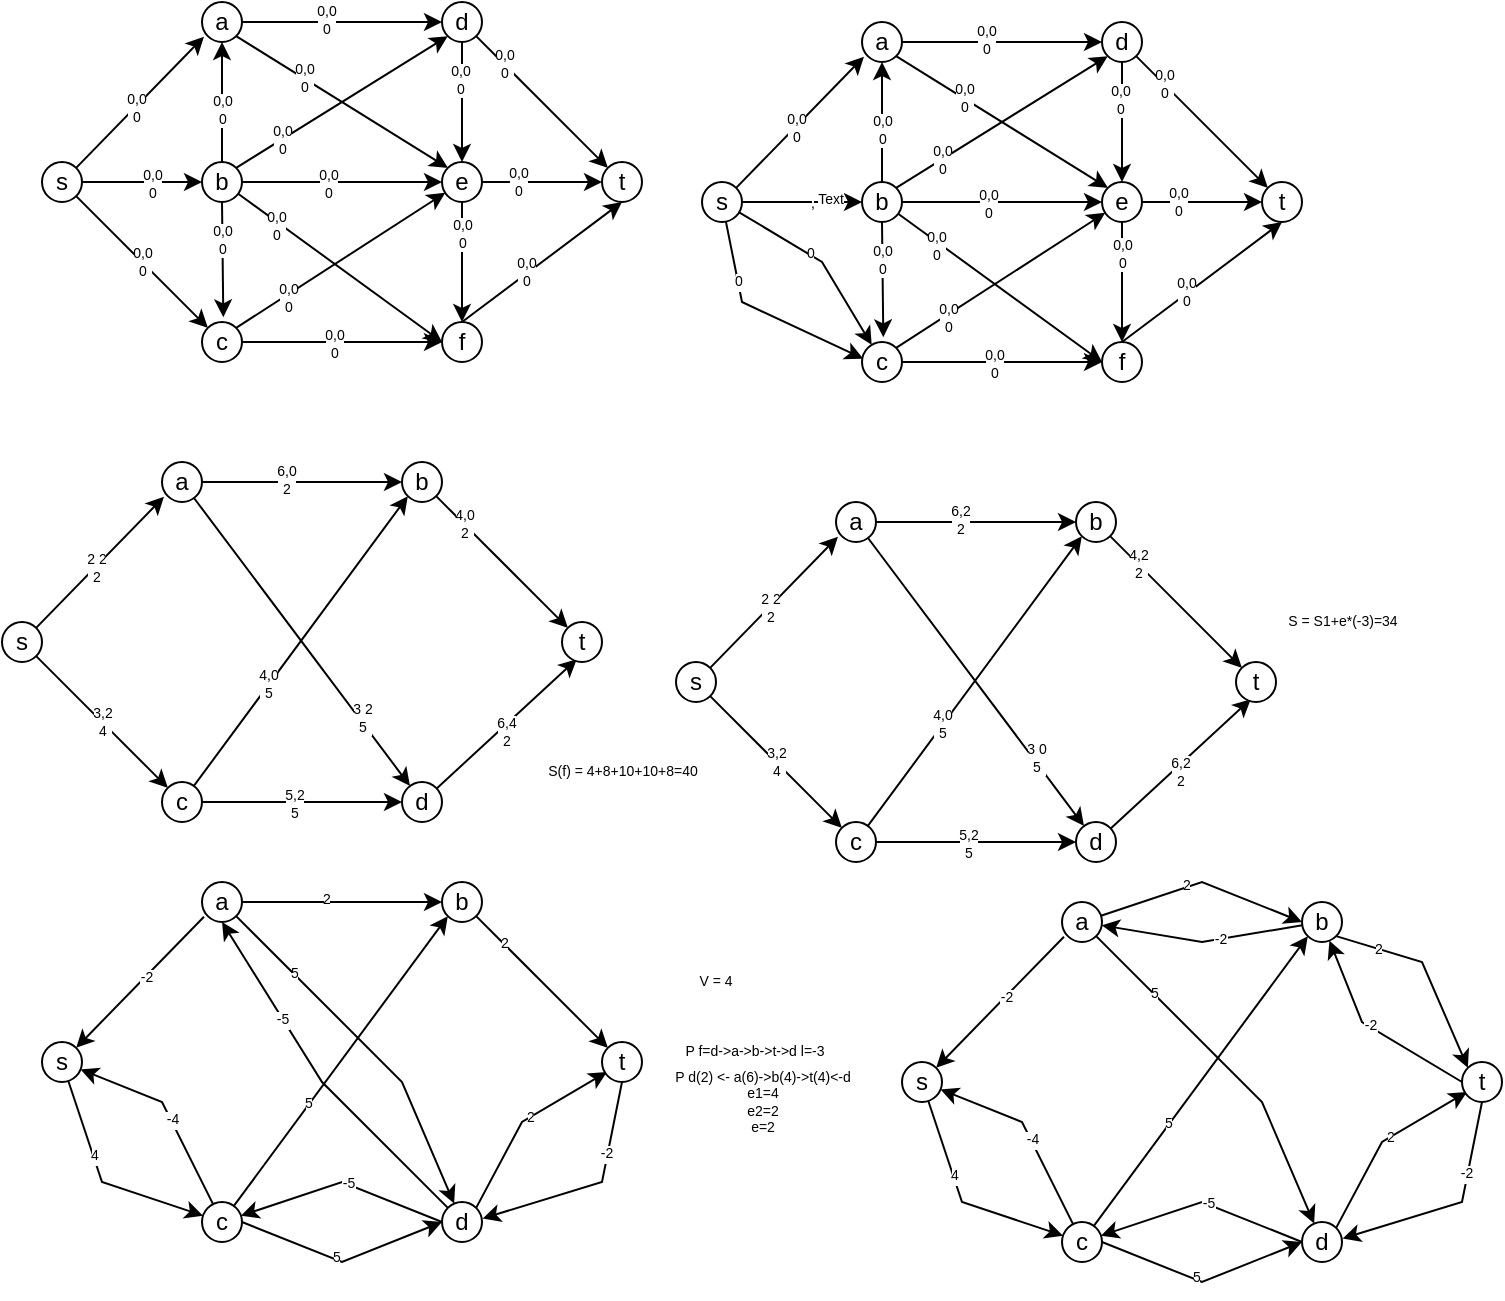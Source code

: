 <mxfile version="14.1.1" type="github"><diagram id="jeMnaJ5UYj_yi928Cr3-" name="Page-1"><mxGraphModel dx="1058" dy="1763" grid="1" gridSize="10" guides="1" tooltips="1" connect="1" arrows="1" fold="1" page="1" pageScale="1" pageWidth="827" pageHeight="1169" math="0" shadow="0"><root><mxCell id="0"/><mxCell id="1" parent="0"/><mxCell id="ZnW4ph6ZN4lsdCi7lUkj-30" style="edgeStyle=none;rounded=0;orthogonalLoop=1;jettySize=auto;html=1;exitX=1;exitY=0;exitDx=0;exitDy=0;entryX=0.05;entryY=0.867;entryDx=0;entryDy=0;entryPerimeter=0;fontSize=7;" edge="1" parent="1" source="ZnW4ph6ZN4lsdCi7lUkj-5" target="ZnW4ph6ZN4lsdCi7lUkj-6"><mxGeometry relative="1" as="geometry"/></mxCell><mxCell id="ZnW4ph6ZN4lsdCi7lUkj-38" value="2 2&lt;br&gt;2" style="edgeLabel;html=1;align=center;verticalAlign=middle;resizable=0;points=[];fontSize=7;" vertex="1" connectable="0" parent="ZnW4ph6ZN4lsdCi7lUkj-30"><mxGeometry x="-0.088" relative="1" as="geometry"><mxPoint as="offset"/></mxGeometry></mxCell><mxCell id="ZnW4ph6ZN4lsdCi7lUkj-31" value="&lt;font face=&quot;helvetica&quot;&gt;3,2&lt;br&gt;&lt;/font&gt;4" style="edgeStyle=none;rounded=0;orthogonalLoop=1;jettySize=auto;html=1;fontSize=7;" edge="1" parent="1"><mxGeometry relative="1" as="geometry"><mxPoint x="47.071" y="87.071" as="sourcePoint"/><mxPoint x="112.929" y="152.929" as="targetPoint"/><mxPoint as="offset"/></mxGeometry></mxCell><mxCell id="ZnW4ph6ZN4lsdCi7lUkj-5" value="&lt;font style=&quot;font-size: 12px&quot;&gt;s&lt;/font&gt;" style="ellipse;whiteSpace=wrap;html=1;aspect=fixed;fontSize=7;" vertex="1" parent="1"><mxGeometry x="30" y="70" width="20" height="20" as="geometry"/></mxCell><mxCell id="ZnW4ph6ZN4lsdCi7lUkj-25" style="edgeStyle=none;rounded=0;orthogonalLoop=1;jettySize=auto;html=1;entryX=0;entryY=0.5;entryDx=0;entryDy=0;fontSize=7;" edge="1" parent="1" source="ZnW4ph6ZN4lsdCi7lUkj-6" target="ZnW4ph6ZN4lsdCi7lUkj-9"><mxGeometry relative="1" as="geometry"/></mxCell><mxCell id="ZnW4ph6ZN4lsdCi7lUkj-42" value="6,0&lt;br&gt;2" style="edgeLabel;html=1;align=center;verticalAlign=middle;resizable=0;points=[];fontSize=7;" vertex="1" connectable="0" parent="ZnW4ph6ZN4lsdCi7lUkj-25"><mxGeometry x="-0.173" y="1" relative="1" as="geometry"><mxPoint as="offset"/></mxGeometry></mxCell><mxCell id="ZnW4ph6ZN4lsdCi7lUkj-96" style="edgeStyle=none;rounded=0;orthogonalLoop=1;jettySize=auto;html=1;fontSize=7;" edge="1" parent="1" source="ZnW4ph6ZN4lsdCi7lUkj-6" target="ZnW4ph6ZN4lsdCi7lUkj-11"><mxGeometry relative="1" as="geometry"/></mxCell><mxCell id="ZnW4ph6ZN4lsdCi7lUkj-103" value="3 2&lt;br&gt;5" style="edgeLabel;html=1;align=center;verticalAlign=middle;resizable=0;points=[];fontSize=7;" vertex="1" connectable="0" parent="ZnW4ph6ZN4lsdCi7lUkj-96"><mxGeometry x="0.537" y="1" relative="1" as="geometry"><mxPoint as="offset"/></mxGeometry></mxCell><mxCell id="ZnW4ph6ZN4lsdCi7lUkj-6" value="&lt;font style=&quot;font-size: 12px&quot;&gt;a&lt;/font&gt;" style="ellipse;whiteSpace=wrap;html=1;aspect=fixed;fontSize=7;" vertex="1" parent="1"><mxGeometry x="110" y="-10" width="20" height="20" as="geometry"/></mxCell><mxCell id="ZnW4ph6ZN4lsdCi7lUkj-34" style="edgeStyle=none;rounded=0;orthogonalLoop=1;jettySize=auto;html=1;exitX=1;exitY=0.5;exitDx=0;exitDy=0;entryX=0;entryY=0.5;entryDx=0;entryDy=0;fontSize=7;" edge="1" parent="1" source="ZnW4ph6ZN4lsdCi7lUkj-8" target="ZnW4ph6ZN4lsdCi7lUkj-11"><mxGeometry relative="1" as="geometry"/></mxCell><mxCell id="ZnW4ph6ZN4lsdCi7lUkj-49" value="5,2&lt;br&gt;5" style="edgeLabel;html=1;align=center;verticalAlign=middle;resizable=0;points=[];fontSize=7;" vertex="1" connectable="0" parent="ZnW4ph6ZN4lsdCi7lUkj-34"><mxGeometry x="-0.092" y="-1" relative="1" as="geometry"><mxPoint as="offset"/></mxGeometry></mxCell><mxCell id="ZnW4ph6ZN4lsdCi7lUkj-97" style="edgeStyle=none;rounded=0;orthogonalLoop=1;jettySize=auto;html=1;entryX=0;entryY=1;entryDx=0;entryDy=0;fontSize=7;" edge="1" parent="1" source="ZnW4ph6ZN4lsdCi7lUkj-8" target="ZnW4ph6ZN4lsdCi7lUkj-9"><mxGeometry relative="1" as="geometry"/></mxCell><mxCell id="ZnW4ph6ZN4lsdCi7lUkj-99" value="4,0&lt;br&gt;5" style="edgeLabel;html=1;align=center;verticalAlign=middle;resizable=0;points=[];fontSize=7;" vertex="1" connectable="0" parent="ZnW4ph6ZN4lsdCi7lUkj-97"><mxGeometry x="-0.297" y="1" relative="1" as="geometry"><mxPoint as="offset"/></mxGeometry></mxCell><mxCell id="ZnW4ph6ZN4lsdCi7lUkj-8" value="&lt;font style=&quot;font-size: 12px&quot;&gt;c&lt;/font&gt;" style="ellipse;whiteSpace=wrap;html=1;aspect=fixed;fontSize=7;" vertex="1" parent="1"><mxGeometry x="110" y="150" width="20" height="20" as="geometry"/></mxCell><mxCell id="ZnW4ph6ZN4lsdCi7lUkj-19" style="rounded=0;orthogonalLoop=1;jettySize=auto;html=1;exitX=1;exitY=1;exitDx=0;exitDy=0;entryX=0;entryY=0;entryDx=0;entryDy=0;fontSize=7;" edge="1" parent="1" source="ZnW4ph6ZN4lsdCi7lUkj-9" target="ZnW4ph6ZN4lsdCi7lUkj-12"><mxGeometry relative="1" as="geometry"/></mxCell><mxCell id="ZnW4ph6ZN4lsdCi7lUkj-43" value="4,0&lt;br&gt;2" style="edgeLabel;html=1;align=center;verticalAlign=middle;resizable=0;points=[];fontSize=7;" vertex="1" connectable="0" parent="ZnW4ph6ZN4lsdCi7lUkj-19"><mxGeometry x="-0.57" relative="1" as="geometry"><mxPoint as="offset"/></mxGeometry></mxCell><mxCell id="ZnW4ph6ZN4lsdCi7lUkj-9" value="&lt;font style=&quot;font-size: 12px&quot;&gt;b&lt;/font&gt;" style="ellipse;whiteSpace=wrap;html=1;aspect=fixed;fontSize=7;" vertex="1" parent="1"><mxGeometry x="230" y="-10" width="20" height="20" as="geometry"/></mxCell><mxCell id="ZnW4ph6ZN4lsdCi7lUkj-98" style="edgeStyle=none;rounded=0;orthogonalLoop=1;jettySize=auto;html=1;fontSize=7;entryX=0.37;entryY=0.93;entryDx=0;entryDy=0;entryPerimeter=0;" edge="1" parent="1" source="ZnW4ph6ZN4lsdCi7lUkj-11" target="ZnW4ph6ZN4lsdCi7lUkj-12"><mxGeometry relative="1" as="geometry"/></mxCell><mxCell id="ZnW4ph6ZN4lsdCi7lUkj-100" value="6,4&lt;br&gt;2" style="edgeLabel;html=1;align=center;verticalAlign=middle;resizable=0;points=[];fontSize=7;" vertex="1" connectable="0" parent="ZnW4ph6ZN4lsdCi7lUkj-98"><mxGeometry x="-0.068" y="-2" relative="1" as="geometry"><mxPoint as="offset"/></mxGeometry></mxCell><mxCell id="ZnW4ph6ZN4lsdCi7lUkj-11" value="&lt;font style=&quot;font-size: 12px&quot;&gt;d&lt;/font&gt;" style="ellipse;whiteSpace=wrap;html=1;aspect=fixed;fontSize=7;" vertex="1" parent="1"><mxGeometry x="230" y="150" width="20" height="20" as="geometry"/></mxCell><mxCell id="ZnW4ph6ZN4lsdCi7lUkj-12" value="&lt;font style=&quot;font-size: 12px&quot;&gt;t&lt;/font&gt;" style="ellipse;whiteSpace=wrap;html=1;aspect=fixed;fontSize=7;" vertex="1" parent="1"><mxGeometry x="310" y="70" width="20" height="20" as="geometry"/></mxCell><mxCell id="ZnW4ph6ZN4lsdCi7lUkj-52" style="edgeStyle=none;rounded=0;orthogonalLoop=1;jettySize=auto;html=1;exitX=1;exitY=0.5;exitDx=0;exitDy=0;fontSize=7;" edge="1" parent="1" source="ZnW4ph6ZN4lsdCi7lUkj-57" target="ZnW4ph6ZN4lsdCi7lUkj-70"><mxGeometry relative="1" as="geometry"/></mxCell><mxCell id="ZnW4ph6ZN4lsdCi7lUkj-53" value="0,0&lt;br&gt;0" style="edgeLabel;html=1;align=center;verticalAlign=middle;resizable=0;points=[];fontSize=7;" vertex="1" connectable="0" parent="ZnW4ph6ZN4lsdCi7lUkj-52"><mxGeometry x="0.167" y="-1" relative="1" as="geometry"><mxPoint as="offset"/></mxGeometry></mxCell><mxCell id="ZnW4ph6ZN4lsdCi7lUkj-54" style="edgeStyle=none;rounded=0;orthogonalLoop=1;jettySize=auto;html=1;exitX=1;exitY=0;exitDx=0;exitDy=0;entryX=0.05;entryY=0.867;entryDx=0;entryDy=0;entryPerimeter=0;fontSize=7;" edge="1" parent="1" source="ZnW4ph6ZN4lsdCi7lUkj-57" target="ZnW4ph6ZN4lsdCi7lUkj-60"><mxGeometry relative="1" as="geometry"/></mxCell><mxCell id="ZnW4ph6ZN4lsdCi7lUkj-55" value="0,0&lt;br&gt;0" style="edgeLabel;html=1;align=center;verticalAlign=middle;resizable=0;points=[];fontSize=7;" vertex="1" connectable="0" parent="ZnW4ph6ZN4lsdCi7lUkj-54"><mxGeometry x="-0.088" relative="1" as="geometry"><mxPoint as="offset"/></mxGeometry></mxCell><mxCell id="ZnW4ph6ZN4lsdCi7lUkj-56" value="&lt;span style=&quot;color: rgb(0 , 0 , 0) ; font-family: &amp;#34;helvetica&amp;#34; ; font-size: 7px ; font-style: normal ; font-weight: 400 ; letter-spacing: normal ; text-align: center ; text-indent: 0px ; text-transform: none ; word-spacing: 0px ; background-color: rgb(255 , 255 , 255) ; display: inline ; float: none&quot;&gt;0,0&lt;/span&gt;&lt;br style=&quot;color: rgb(0 , 0 , 0) ; font-family: &amp;#34;helvetica&amp;#34; ; font-size: 7px ; font-style: normal ; font-weight: 400 ; letter-spacing: normal ; text-align: center ; text-indent: 0px ; text-transform: none ; word-spacing: 0px&quot;&gt;&lt;span style=&quot;color: rgb(0 , 0 , 0) ; font-family: &amp;#34;helvetica&amp;#34; ; font-size: 7px ; font-style: normal ; font-weight: 400 ; letter-spacing: normal ; text-align: center ; text-indent: 0px ; text-transform: none ; word-spacing: 0px ; background-color: rgb(255 , 255 , 255) ; display: inline ; float: none&quot;&gt;0&lt;/span&gt;" style="edgeStyle=none;rounded=0;orthogonalLoop=1;jettySize=auto;html=1;fontSize=7;" edge="1" parent="1"><mxGeometry relative="1" as="geometry"><mxPoint x="67.071" y="-142.929" as="sourcePoint"/><mxPoint x="132.929" y="-77.071" as="targetPoint"/><mxPoint as="offset"/></mxGeometry></mxCell><mxCell id="ZnW4ph6ZN4lsdCi7lUkj-57" value="&lt;font style=&quot;font-size: 12px&quot;&gt;s&lt;/font&gt;" style="ellipse;whiteSpace=wrap;html=1;aspect=fixed;fontSize=7;" vertex="1" parent="1"><mxGeometry x="50" y="-160" width="20" height="20" as="geometry"/></mxCell><mxCell id="ZnW4ph6ZN4lsdCi7lUkj-58" style="edgeStyle=none;rounded=0;orthogonalLoop=1;jettySize=auto;html=1;entryX=0;entryY=0.5;entryDx=0;entryDy=0;fontSize=7;" edge="1" parent="1" source="ZnW4ph6ZN4lsdCi7lUkj-60" target="ZnW4ph6ZN4lsdCi7lUkj-79"><mxGeometry relative="1" as="geometry"/></mxCell><mxCell id="ZnW4ph6ZN4lsdCi7lUkj-59" value="0,0&lt;br&gt;0" style="edgeLabel;html=1;align=center;verticalAlign=middle;resizable=0;points=[];fontSize=7;" vertex="1" connectable="0" parent="ZnW4ph6ZN4lsdCi7lUkj-58"><mxGeometry x="-0.173" y="1" relative="1" as="geometry"><mxPoint as="offset"/></mxGeometry></mxCell><mxCell id="ZnW4ph6ZN4lsdCi7lUkj-60" value="&lt;font style=&quot;font-size: 12px&quot;&gt;a&lt;/font&gt;" style="ellipse;whiteSpace=wrap;html=1;aspect=fixed;fontSize=7;" vertex="1" parent="1"><mxGeometry x="130" y="-240" width="20" height="20" as="geometry"/></mxCell><mxCell id="ZnW4ph6ZN4lsdCi7lUkj-61" style="edgeStyle=none;rounded=0;orthogonalLoop=1;jettySize=auto;html=1;exitX=1;exitY=0.5;exitDx=0;exitDy=0;entryX=0;entryY=0.5;entryDx=0;entryDy=0;fontSize=7;" edge="1" parent="1" source="ZnW4ph6ZN4lsdCi7lUkj-70" target="ZnW4ph6ZN4lsdCi7lUkj-84"><mxGeometry relative="1" as="geometry"/></mxCell><mxCell id="ZnW4ph6ZN4lsdCi7lUkj-62" value="0,0&lt;br&gt;0" style="edgeLabel;html=1;align=center;verticalAlign=middle;resizable=0;points=[];fontSize=7;" vertex="1" connectable="0" parent="ZnW4ph6ZN4lsdCi7lUkj-61"><mxGeometry x="-0.14" y="-1" relative="1" as="geometry"><mxPoint as="offset"/></mxGeometry></mxCell><mxCell id="ZnW4ph6ZN4lsdCi7lUkj-63" style="edgeStyle=none;rounded=0;orthogonalLoop=1;jettySize=auto;html=1;exitX=0.5;exitY=1;exitDx=0;exitDy=0;entryX=0.533;entryY=-0.117;entryDx=0;entryDy=0;entryPerimeter=0;fontSize=7;" edge="1" parent="1" source="ZnW4ph6ZN4lsdCi7lUkj-70" target="ZnW4ph6ZN4lsdCi7lUkj-75"><mxGeometry relative="1" as="geometry"/></mxCell><mxCell id="ZnW4ph6ZN4lsdCi7lUkj-94" value="0,0&lt;br&gt;0" style="edgeLabel;html=1;align=center;verticalAlign=middle;resizable=0;points=[];fontSize=7;" vertex="1" connectable="0" parent="ZnW4ph6ZN4lsdCi7lUkj-63"><mxGeometry x="-0.355" relative="1" as="geometry"><mxPoint as="offset"/></mxGeometry></mxCell><mxCell id="ZnW4ph6ZN4lsdCi7lUkj-64" style="edgeStyle=none;rounded=0;orthogonalLoop=1;jettySize=auto;html=1;entryX=0;entryY=0.5;entryDx=0;entryDy=0;fontSize=7;" edge="1" parent="1" source="ZnW4ph6ZN4lsdCi7lUkj-70" target="ZnW4ph6ZN4lsdCi7lUkj-87"><mxGeometry relative="1" as="geometry"/></mxCell><mxCell id="ZnW4ph6ZN4lsdCi7lUkj-95" value="0,0&lt;br&gt;0" style="edgeLabel;html=1;align=center;verticalAlign=middle;resizable=0;points=[];fontSize=7;" vertex="1" connectable="0" parent="ZnW4ph6ZN4lsdCi7lUkj-64"><mxGeometry x="-0.609" y="-2" relative="1" as="geometry"><mxPoint as="offset"/></mxGeometry></mxCell><mxCell id="ZnW4ph6ZN4lsdCi7lUkj-66" style="edgeStyle=none;rounded=0;orthogonalLoop=1;jettySize=auto;html=1;exitX=0.5;exitY=0;exitDx=0;exitDy=0;entryX=0.5;entryY=1;entryDx=0;entryDy=0;fontSize=7;" edge="1" parent="1" source="ZnW4ph6ZN4lsdCi7lUkj-70" target="ZnW4ph6ZN4lsdCi7lUkj-60"><mxGeometry relative="1" as="geometry"/></mxCell><mxCell id="ZnW4ph6ZN4lsdCi7lUkj-67" value="0,0&lt;br&gt;0" style="edgeLabel;html=1;align=center;verticalAlign=middle;resizable=0;points=[];fontSize=7;" vertex="1" connectable="0" parent="ZnW4ph6ZN4lsdCi7lUkj-66"><mxGeometry x="-0.138" relative="1" as="geometry"><mxPoint as="offset"/></mxGeometry></mxCell><mxCell id="ZnW4ph6ZN4lsdCi7lUkj-68" style="edgeStyle=none;rounded=0;orthogonalLoop=1;jettySize=auto;html=1;exitX=1;exitY=0;exitDx=0;exitDy=0;entryX=0;entryY=1;entryDx=0;entryDy=0;fontSize=7;" edge="1" parent="1" source="ZnW4ph6ZN4lsdCi7lUkj-70" target="ZnW4ph6ZN4lsdCi7lUkj-79"><mxGeometry relative="1" as="geometry"/></mxCell><mxCell id="ZnW4ph6ZN4lsdCi7lUkj-69" value="0,0&lt;br&gt;0" style="edgeLabel;html=1;align=center;verticalAlign=middle;resizable=0;points=[];fontSize=7;" vertex="1" connectable="0" parent="ZnW4ph6ZN4lsdCi7lUkj-68"><mxGeometry x="-0.571" relative="1" as="geometry"><mxPoint as="offset"/></mxGeometry></mxCell><mxCell id="ZnW4ph6ZN4lsdCi7lUkj-70" value="&lt;font style=&quot;font-size: 12px&quot;&gt;b&lt;/font&gt;" style="ellipse;whiteSpace=wrap;html=1;aspect=fixed;fontSize=7;" vertex="1" parent="1"><mxGeometry x="130" y="-160" width="20" height="20" as="geometry"/></mxCell><mxCell id="ZnW4ph6ZN4lsdCi7lUkj-71" style="edgeStyle=none;rounded=0;orthogonalLoop=1;jettySize=auto;html=1;exitX=1;exitY=0;exitDx=0;exitDy=0;fontSize=7;" edge="1" parent="1" source="ZnW4ph6ZN4lsdCi7lUkj-75" target="ZnW4ph6ZN4lsdCi7lUkj-84"><mxGeometry relative="1" as="geometry"/></mxCell><mxCell id="ZnW4ph6ZN4lsdCi7lUkj-72" value="0,0&lt;br&gt;0" style="edgeLabel;html=1;align=center;verticalAlign=middle;resizable=0;points=[];fontSize=7;" vertex="1" connectable="0" parent="ZnW4ph6ZN4lsdCi7lUkj-71"><mxGeometry x="-0.523" y="-1" relative="1" as="geometry"><mxPoint as="offset"/></mxGeometry></mxCell><mxCell id="ZnW4ph6ZN4lsdCi7lUkj-73" style="edgeStyle=none;rounded=0;orthogonalLoop=1;jettySize=auto;html=1;exitX=1;exitY=0.5;exitDx=0;exitDy=0;entryX=0;entryY=0.5;entryDx=0;entryDy=0;fontSize=7;" edge="1" parent="1" source="ZnW4ph6ZN4lsdCi7lUkj-75" target="ZnW4ph6ZN4lsdCi7lUkj-87"><mxGeometry relative="1" as="geometry"/></mxCell><mxCell id="ZnW4ph6ZN4lsdCi7lUkj-74" value="0,0&lt;br&gt;0" style="edgeLabel;html=1;align=center;verticalAlign=middle;resizable=0;points=[];fontSize=7;" vertex="1" connectable="0" parent="ZnW4ph6ZN4lsdCi7lUkj-73"><mxGeometry x="-0.092" y="-1" relative="1" as="geometry"><mxPoint as="offset"/></mxGeometry></mxCell><mxCell id="ZnW4ph6ZN4lsdCi7lUkj-75" value="&lt;font style=&quot;font-size: 12px&quot;&gt;c&lt;/font&gt;" style="ellipse;whiteSpace=wrap;html=1;aspect=fixed;fontSize=7;" vertex="1" parent="1"><mxGeometry x="130" y="-80" width="20" height="20" as="geometry"/></mxCell><mxCell id="ZnW4ph6ZN4lsdCi7lUkj-76" style="rounded=0;orthogonalLoop=1;jettySize=auto;html=1;exitX=1;exitY=1;exitDx=0;exitDy=0;entryX=0;entryY=0;entryDx=0;entryDy=0;fontSize=7;" edge="1" parent="1" source="ZnW4ph6ZN4lsdCi7lUkj-79" target="ZnW4ph6ZN4lsdCi7lUkj-88"><mxGeometry relative="1" as="geometry"/></mxCell><mxCell id="ZnW4ph6ZN4lsdCi7lUkj-77" value="0,0&lt;br&gt;0" style="edgeLabel;html=1;align=center;verticalAlign=middle;resizable=0;points=[];fontSize=7;" vertex="1" connectable="0" parent="ZnW4ph6ZN4lsdCi7lUkj-76"><mxGeometry x="-0.57" relative="1" as="geometry"><mxPoint as="offset"/></mxGeometry></mxCell><mxCell id="ZnW4ph6ZN4lsdCi7lUkj-78" style="edgeStyle=none;rounded=0;orthogonalLoop=1;jettySize=auto;html=1;entryX=0.5;entryY=0;entryDx=0;entryDy=0;fontSize=7;" edge="1" parent="1" source="ZnW4ph6ZN4lsdCi7lUkj-79" target="ZnW4ph6ZN4lsdCi7lUkj-84"><mxGeometry relative="1" as="geometry"/></mxCell><mxCell id="ZnW4ph6ZN4lsdCi7lUkj-91" value="&lt;span style=&quot;color: rgba(0 , 0 , 0 , 0) ; font-family: monospace ; font-size: 0px ; background-color: rgb(248 , 249 , 250)&quot;&gt;%3CmxGraphModel%3E%3Croot%3E%3CmxCell%20id%3D%220%22%2F%3E%3CmxCell%20id%3D%221%22%20parent%3D%220%22%2F%3E%3CmxCell%20id%3D%222%22%20style%3D%22edgeStyle%3Dnone%3Brounded%3D0%3BorthogonalLoop%3D1%3BjettySize%3Dauto%3Bhtml%3D1%3BexitX%3D1%3BexitY%3D0.5%3BexitDx%3D0%3BexitDy%3D0%3BfontSize%3D7%3B%22%20edge%3D%221%22%20source%3D%227%22%20target%3D%2220%22%20parent%3D%221%22%3E%3CmxGeometry%20relative%3D%221%22%20as%3D%22geometry%22%2F%3E%3C%2FmxCell%3E%3CmxCell%20id%3D%223%22%20value%3D%220%2C0%26lt%3Bbr%26gt%3B0%22%20style%3D%22edgeLabel%3Bhtml%3D1%3Balign%3Dcenter%3BverticalAlign%3Dmiddle%3Bresizable%3D0%3Bpoints%3D%5B%5D%3BfontSize%3D7%3B%22%20vertex%3D%221%22%20connectable%3D%220%22%20parent%3D%222%22%3E%3CmxGeometry%20x%3D%220.167%22%20y%3D%22-1%22%20relative%3D%221%22%20as%3D%22geometry%22%3E%3CmxPoint%20as%3D%22offset%22%2F%3E%3C%2FmxGeometry%3E%3C%2FmxCell%3E%3CmxCell%20id%3D%224%22%20style%3D%22edgeStyle%3Dnone%3Brounded%3D0%3BorthogonalLoop%3D1%3BjettySize%3Dauto%3Bhtml%3D1%3BexitX%3D1%3BexitY%3D0%3BexitDx%3D0%3BexitDy%3D0%3BentryX%3D0.05%3BentryY%3D0.867%3BentryDx%3D0%3BentryDy%3D0%3BentryPerimeter%3D0%3BfontSize%3D7%3B%22%20edge%3D%221%22%20source%3D%227%22%20target%3D%2210%22%20parent%3D%221%22%3E%3CmxGeometry%20relative%3D%221%22%20as%3D%22geometry%22%2F%3E%3C%2FmxCell%3E%3CmxCell%20id%3D%225%22%20value%3D%220%2C0%26lt%3Bbr%26gt%3B0%22%20style%3D%22edgeLabel%3Bhtml%3D1%3Balign%3Dcenter%3BverticalAlign%3Dmiddle%3Bresizable%3D0%3Bpoints%3D%5B%5D%3BfontSize%3D7%3B%22%20vertex%3D%221%22%20connectable%3D%220%22%20parent%3D%224%22%3E%3CmxGeometry%20x%3D%22-0.088%22%20relative%3D%221%22%20as%3D%22geometry%22%3E%3CmxPoint%20as%3D%22offset%22%2F%3E%3C%2FmxGeometry%3E%3C%2FmxCell%3E%3CmxCell%20id%3D%226%22%20value%3D%22%26lt%3Bspan%20style%3D%26quot%3Bcolor%3A%20rgb(0%20%2C%200%20%2C%200)%20%3B%20font-family%3A%20%26amp%3B%2334%3Bhelvetica%26amp%3B%2334%3B%20%3B%20font-size%3A%207px%20%3B%20font-style%3A%20normal%20%3B%20font-weight%3A%20400%20%3B%20letter-spacing%3A%20normal%20%3B%20text-align%3A%20center%20%3B%20text-indent%3A%200px%20%3B%20text-transform%3A%20none%20%3B%20word-spacing%3A%200px%20%3B%20background-color%3A%20rgb(255%20%2C%20255%20%2C%20255)%20%3B%20display%3A%20inline%20%3B%20float%3A%20none%26quot%3B%26gt%3B0%2C0%26lt%3B%2Fspan%26gt%3B%26lt%3Bbr%20style%3D%26quot%3Bcolor%3A%20rgb(0%20%2C%200%20%2C%200)%20%3B%20font-family%3A%20%26amp%3B%2334%3Bhelvetica%26amp%3B%2334%3B%20%3B%20font-size%3A%207px%20%3B%20font-style%3A%20normal%20%3B%20font-weight%3A%20400%20%3B%20letter-spacing%3A%20normal%20%3B%20text-align%3A%20center%20%3B%20text-indent%3A%200px%20%3B%20text-transform%3A%20none%20%3B%20word-spacing%3A%200px%26quot%3B%26gt%3B%26lt%3Bspan%20style%3D%26quot%3Bcolor%3A%20rgb(0%20%2C%200%20%2C%200)%20%3B%20font-family%3A%20%26amp%3B%2334%3Bhelvetica%26amp%3B%2334%3B%20%3B%20font-size%3A%207px%20%3B%20font-style%3A%20normal%20%3B%20font-weight%3A%20400%20%3B%20letter-spacing%3A%20normal%20%3B%20text-align%3A%20center%20%3B%20text-indent%3A%200px%20%3B%20text-transform%3A%20none%20%3B%20word-spacing%3A%200px%20%3B%20background-color%3A%20rgb(255%20%2C%20255%20%2C%20255)%20%3B%20display%3A%20inline%20%3B%20float%3A%20none%26quot%3B%26gt%3B0%26lt%3B%2Fspan%26gt%3B%22%20style%3D%22edgeStyle%3Dnone%3Brounded%3D0%3BorthogonalLoop%3D1%3BjettySize%3Dauto%3Bhtml%3D1%3BfontSize%3D7%3B%22%20edge%3D%221%22%20parent%3D%221%22%3E%3CmxGeometry%20relative%3D%221%22%20as%3D%22geometry%22%3E%3CmxPoint%20x%3D%2247.071%22%20y%3D%2287.071%22%20as%3D%22sourcePoint%22%2F%3E%3CmxPoint%20x%3D%22112.929%22%20y%3D%22152.929%22%20as%3D%22targetPoint%22%2F%3E%3CmxPoint%20as%3D%22offset%22%2F%3E%3C%2FmxGeometry%3E%3C%2FmxCell%3E%3CmxCell%20id%3D%227%22%20value%3D%22%26lt%3Bfont%20style%3D%26quot%3Bfont-size%3A%2012px%26quot%3B%26gt%3Bs%26lt%3B%2Ffont%26gt%3B%22%20style%3D%22ellipse%3BwhiteSpace%3Dwrap%3Bhtml%3D1%3Baspect%3Dfixed%3BfontSize%3D7%3B%22%20vertex%3D%221%22%20parent%3D%221%22%3E%3CmxGeometry%20x%3D%2230%22%20y%3D%2270%22%20width%3D%2220%22%20height%3D%2220%22%20as%3D%22geometry%22%2F%3E%3C%2FmxCell%3E%3CmxCell%20id%3D%228%22%20style%3D%22edgeStyle%3Dnone%3Brounded%3D0%3BorthogonalLoop%3D1%3BjettySize%3Dauto%3Bhtml%3D1%3BentryX%3D0%3BentryY%3D0.5%3BentryDx%3D0%3BentryDy%3D0%3BfontSize%3D7%3B%22%20edge%3D%221%22%20source%3D%2210%22%20target%3D%2229%22%20parent%3D%221%22%3E%3CmxGeometry%20relative%3D%221%22%20as%3D%22geometry%22%2F%3E%3C%2FmxCell%3E%3CmxCell%20id%3D%229%22%20value%3D%220%2C0%26lt%3Bbr%26gt%3B0%22%20style%3D%22edgeLabel%3Bhtml%3D1%3Balign%3Dcenter%3BverticalAlign%3Dmiddle%3Bresizable%3D0%3Bpoints%3D%5B%5D%3BfontSize%3D7%3B%22%20vertex%3D%221%22%20connectable%3D%220%22%20parent%3D%228%22%3E%3CmxGeometry%20x%3D%22-0.173%22%20y%3D%221%22%20relative%3D%221%22%20as%3D%22geometry%22%3E%3CmxPoint%20as%3D%22offset%22%2F%3E%3C%2FmxGeometry%3E%3C%2FmxCell%3E%3CmxCell%20id%3D%2210%22%20value%3D%22%26lt%3Bfont%20style%3D%26quot%3Bfont-size%3A%2012px%26quot%3B%26gt%3Ba%26lt%3B%2Ffont%26gt%3B%22%20style%3D%22ellipse%3BwhiteSpace%3Dwrap%3Bhtml%3D1%3Baspect%3Dfixed%3BfontSize%3D7%3B%22%20vertex%3D%221%22%20parent%3D%221%22%3E%3CmxGeometry%20x%3D%22110%22%20y%3D%22-10%22%20width%3D%2220%22%20height%3D%2220%22%20as%3D%22geometry%22%2F%3E%3C%2FmxCell%3E%3CmxCell%20id%3D%2211%22%20style%3D%22edgeStyle%3Dnone%3Brounded%3D0%3BorthogonalLoop%3D1%3BjettySize%3Dauto%3Bhtml%3D1%3BexitX%3D1%3BexitY%3D0.5%3BexitDx%3D0%3BexitDy%3D0%3BentryX%3D0%3BentryY%3D0.5%3BentryDx%3D0%3BentryDy%3D0%3BfontSize%3D7%3B%22%20edge%3D%221%22%20source%3D%2220%22%20target%3D%2234%22%20parent%3D%221%22%3E%3CmxGeometry%20relative%3D%221%22%20as%3D%22geometry%22%2F%3E%3C%2FmxCell%3E%3CmxCell%20id%3D%2212%22%20value%3D%220%2C0%26lt%3Bbr%26gt%3B0%22%20style%3D%22edgeLabel%3Bhtml%3D1%3Balign%3Dcenter%3BverticalAlign%3Dmiddle%3Bresizable%3D0%3Bpoints%3D%5B%5D%3BfontSize%3D7%3B%22%20vertex%3D%221%22%20connectable%3D%220%22%20parent%3D%2211%22%3E%3CmxGeometry%20x%3D%22-0.14%22%20y%3D%22-1%22%20relative%3D%221%22%20as%3D%22geometry%22%3E%3CmxPoint%20as%3D%22offset%22%2F%3E%3C%2FmxGeometry%3E%3C%2FmxCell%3E%3CmxCell%20id%3D%2213%22%20style%3D%22edgeStyle%3Dnone%3Brounded%3D0%3BorthogonalLoop%3D1%3BjettySize%3Dauto%3Bhtml%3D1%3BexitX%3D0.5%3BexitY%3D1%3BexitDx%3D0%3BexitDy%3D0%3BentryX%3D0.533%3BentryY%3D-0.117%3BentryDx%3D0%3BentryDy%3D0%3BentryPerimeter%3D0%3BfontSize%3D7%3B%22%20edge%3D%221%22%20source%3D%2220%22%20target%3D%2225%22%20parent%3D%221%22%3E%3CmxGeometry%20relative%3D%221%22%20as%3D%22geometry%22%2F%3E%3C%2FmxCell%3E%3CmxCell%20id%3D%2214%22%20style%3D%22edgeStyle%3Dnone%3Brounded%3D0%3BorthogonalLoop%3D1%3BjettySize%3Dauto%3Bhtml%3D1%3BentryX%3D0%3BentryY%3D0.5%3BentryDx%3D0%3BentryDy%3D0%3BfontSize%3D7%3B%22%20edge%3D%221%22%20source%3D%2220%22%20target%3D%2237%22%20parent%3D%221%22%3E%3CmxGeometry%20relative%3D%221%22%20as%3D%22geometry%22%2F%3E%3C%2FmxCell%3E%3CmxCell%20id%3D%2215%22%20value%3D%220%2C0%26lt%3Bbr%26gt%3B0%22%20style%3D%22edgeLabel%3Bhtml%3D1%3Balign%3Dcenter%3BverticalAlign%3Dmiddle%3Bresizable%3D0%3Bpoints%3D%5B%5D%3BfontSize%3D7%3B%22%20vertex%3D%221%22%20connectable%3D%220%22%20parent%3D%2214%22%3E%3CmxGeometry%20x%3D%220.358%22%20relative%3D%221%22%20as%3D%22geometry%22%3E%3CmxPoint%20as%3D%22offset%22%2F%3E%3C%2FmxGeometry%3E%3C%2FmxCell%3E%3CmxCell%20id%3D%2216%22%20style%3D%22edgeStyle%3Dnone%3Brounded%3D0%3BorthogonalLoop%3D1%3BjettySize%3Dauto%3Bhtml%3D1%3BexitX%3D0.5%3BexitY%3D0%3BexitDx%3D0%3BexitDy%3D0%3BentryX%3D0.5%3BentryY%3D1%3BentryDx%3D0%3BentryDy%3D0%3BfontSize%3D7%3B%22%20edge%3D%221%22%20source%3D%2220%22%20target%3D%2210%22%20parent%3D%221%22%3E%3CmxGeometry%20relative%3D%221%22%20as%3D%22geometry%22%2F%3E%3C%2FmxCell%3E%3CmxCell%20id%3D%2217%22%20value%3D%220%2C0%26lt%3Bbr%26gt%3B0%22%20style%3D%22edgeLabel%3Bhtml%3D1%3Balign%3Dcenter%3BverticalAlign%3Dmiddle%3Bresizable%3D0%3Bpoints%3D%5B%5D%3BfontSize%3D7%3B%22%20vertex%3D%221%22%20connectable%3D%220%22%20parent%3D%2216%22%3E%3CmxGeometry%20x%3D%22-0.138%22%20relative%3D%221%22%20as%3D%22geometry%22%3E%3CmxPoint%20as%3D%22offset%22%2F%3E%3C%2FmxGeometry%3E%3C%2FmxCell%3E%3CmxCell%20id%3D%2218%22%20style%3D%22edgeStyle%3Dnone%3Brounded%3D0%3BorthogonalLoop%3D1%3BjettySize%3Dauto%3Bhtml%3D1%3BexitX%3D1%3BexitY%3D0%3BexitDx%3D0%3BexitDy%3D0%3BentryX%3D0%3BentryY%3D1%3BentryDx%3D0%3BentryDy%3D0%3BfontSize%3D7%3B%22%20edge%3D%221%22%20source%3D%2220%22%20target%3D%2229%22%20parent%3D%221%22%3E%3CmxGeometry%20relative%3D%221%22%20as%3D%22geometry%22%2F%3E%3C%2FmxCell%3E%3CmxCell%20id%3D%2219%22%20value%3D%220%2C0%26lt%3Bbr%26gt%3B0%22%20style%3D%22edgeLabel%3Bhtml%3D1%3Balign%3Dcenter%3BverticalAlign%3Dmiddle%3Bresizable%3D0%3Bpoints%3D%5B%5D%3BfontSize%3D7%3B%22%20vertex%3D%221%22%20connectable%3D%220%22%20parent%3D%2218%22%3E%3CmxGeometry%20x%3D%22-0.571%22%20relative%3D%221%22%20as%3D%22geometry%22%3E%3CmxPoint%20as%3D%22offset%22%2F%3E%3C%2FmxGeometry%3E%3C%2FmxCell%3E%3CmxCell%20id%3D%2220%22%20value%3D%22%26lt%3Bfont%20style%3D%26quot%3Bfont-size%3A%2012px%26quot%3B%26gt%3Bb%26lt%3B%2Ffont%26gt%3B%22%20style%3D%22ellipse%3BwhiteSpace%3Dwrap%3Bhtml%3D1%3Baspect%3Dfixed%3BfontSize%3D7%3B%22%20vertex%3D%221%22%20parent%3D%221%22%3E%3CmxGeometry%20x%3D%22110%22%20y%3D%2270%22%20width%3D%2220%22%20height%3D%2220%22%20as%3D%22geometry%22%2F%3E%3C%2FmxCell%3E%3CmxCell%20id%3D%2221%22%20style%3D%22edgeStyle%3Dnone%3Brounded%3D0%3BorthogonalLoop%3D1%3BjettySize%3Dauto%3Bhtml%3D1%3BexitX%3D1%3BexitY%3D0%3BexitDx%3D0%3BexitDy%3D0%3BfontSize%3D7%3B%22%20edge%3D%221%22%20source%3D%2225%22%20target%3D%2234%22%20parent%3D%221%22%3E%3CmxGeometry%20relative%3D%221%22%20as%3D%22geometry%22%2F%3E%3C%2FmxCell%3E%3CmxCell%20id%3D%2222%22%20value%3D%220%2C0%26lt%3Bbr%26gt%3B0%22%20style%3D%22edgeLabel%3Bhtml%3D1%3Balign%3Dcenter%3BverticalAlign%3Dmiddle%3Bresizable%3D0%3Bpoints%3D%5B%5D%3BfontSize%3D7%3B%22%20vertex%3D%221%22%20connectable%3D%220%22%20parent%3D%2221%22%3E%3CmxGeometry%20x%3D%22-0.523%22%20y%3D%22-1%22%20relative%3D%221%22%20as%3D%22geometry%22%3E%3CmxPoint%20as%3D%22offset%22%2F%3E%3C%2FmxGeometry%3E%3C%2FmxCell%3E%3CmxCell%20id%3D%2223%22%20style%3D%22edgeStyle%3Dnone%3Brounded%3D0%3BorthogonalLoop%3D1%3BjettySize%3Dauto%3Bhtml%3D1%3BexitX%3D1%3BexitY%3D0.5%3BexitDx%3D0%3BexitDy%3D0%3BentryX%3D0%3BentryY%3D0.5%3BentryDx%3D0%3BentryDy%3D0%3BfontSize%3D7%3B%22%20edge%3D%221%22%20source%3D%2225%22%20target%3D%2237%22%20parent%3D%221%22%3E%3CmxGeometry%20relative%3D%221%22%20as%3D%22geometry%22%2F%3E%3C%2FmxCell%3E%3CmxCell%20id%3D%2224%22%20value%3D%220%2C0%26lt%3Bbr%26gt%3B0%22%20style%3D%22edgeLabel%3Bhtml%3D1%3Balign%3Dcenter%3BverticalAlign%3Dmiddle%3Bresizable%3D0%3Bpoints%3D%5B%5D%3BfontSize%3D7%3B%22%20vertex%3D%221%22%20connectable%3D%220%22%20parent%3D%2223%22%3E%3CmxGeometry%20x%3D%22-0.092%22%20y%3D%22-1%22%20relative%3D%221%22%20as%3D%22geometry%22%3E%3CmxPoint%20as%3D%22offset%22%2F%3E%3C%2FmxGeometry%3E%3C%2FmxCell%3E%3CmxCell%20id%3D%2225%22%20value%3D%22%26lt%3Bfont%20style%3D%26quot%3Bfont-size%3A%2012px%26quot%3B%26gt%3Bc%26lt%3B%2Ffont%26gt%3B%22%20style%3D%22ellipse%3BwhiteSpace%3Dwrap%3Bhtml%3D1%3Baspect%3Dfixed%3BfontSize%3D7%3B%22%20vertex%3D%221%22%20parent%3D%221%22%3E%3CmxGeometry%20x%3D%22110%22%20y%3D%22150%22%20width%3D%2220%22%20height%3D%2220%22%20as%3D%22geometry%22%2F%3E%3C%2FmxCell%3E%3CmxCell%20id%3D%2226%22%20style%3D%22rounded%3D0%3BorthogonalLoop%3D1%3BjettySize%3Dauto%3Bhtml%3D1%3BexitX%3D1%3BexitY%3D1%3BexitDx%3D0%3BexitDy%3D0%3BentryX%3D0%3BentryY%3D0%3BentryDx%3D0%3BentryDy%3D0%3BfontSize%3D7%3B%22%20edge%3D%221%22%20source%3D%2229%22%20target%3D%2238%22%20parent%3D%221%22%3E%3CmxGeometry%20relative%3D%221%22%20as%3D%22geometry%22%2F%3E%3C%2FmxCell%3E%3CmxCell%20id%3D%2227%22%20value%3D%220%2C0%26lt%3Bbr%26gt%3B0%22%20style%3D%22edgeLabel%3Bhtml%3D1%3Balign%3Dcenter%3BverticalAlign%3Dmiddle%3Bresizable%3D0%3Bpoints%3D%5B%5D%3BfontSize%3D7%3B%22%20vertex%3D%221%22%20connectable%3D%220%22%20parent%3D%2226%22%3E%3CmxGeometry%20x%3D%22-0.57%22%20relative%3D%221%22%20as%3D%22geometry%22%3E%3CmxPoint%20as%3D%22offset%22%2F%3E%3C%2FmxGeometry%3E%3C%2FmxCell%3E%3CmxCell%20id%3D%2228%22%20style%3D%22edgeStyle%3Dnone%3Brounded%3D0%3BorthogonalLoop%3D1%3BjettySize%3Dauto%3Bhtml%3D1%3BentryX%3D0.5%3BentryY%3D0%3BentryDx%3D0%3BentryDy%3D0%3BfontSize%3D7%3B%22%20edge%3D%221%22%20source%3D%2229%22%20target%3D%2234%22%20parent%3D%221%22%3E%3CmxGeometry%20relative%3D%221%22%20as%3D%22geometry%22%2F%3E%3C%2FmxCell%3E%3CmxCell%20id%3D%2229%22%20value%3D%22%26lt%3Bfont%20style%3D%26quot%3Bfont-size%3A%2012px%26quot%3B%26gt%3Bd%26lt%3B%2Ffont%26gt%3B%22%20style%3D%22ellipse%3BwhiteSpace%3Dwrap%3Bhtml%3D1%3Baspect%3Dfixed%3BfontSize%3D7%3B%22%20vertex%3D%221%22%20parent%3D%221%22%3E%3CmxGeometry%20x%3D%22230%22%20y%3D%22-10%22%20width%3D%2220%22%20height%3D%2220%22%20as%3D%22geometry%22%2F%3E%3C%2FmxCell%3E%3CmxCell%20id%3D%2230%22%20style%3D%22edgeStyle%3Dnone%3Brounded%3D0%3BorthogonalLoop%3D1%3BjettySize%3Dauto%3Bhtml%3D1%3BexitX%3D0.5%3BexitY%3D1%3BexitDx%3D0%3BexitDy%3D0%3BfontSize%3D7%3B%22%20edge%3D%221%22%20source%3D%2234%22%20parent%3D%221%22%3E%3CmxGeometry%20relative%3D%221%22%20as%3D%22geometry%22%3E%3CmxPoint%20x%3D%22240%22%20y%3D%22150.0%22%20as%3D%22targetPoint%22%2F%3E%3C%2FmxGeometry%3E%3C%2FmxCell%3E%3CmxCell%20id%3D%2231%22%20value%3D%220%2C0%26lt%3Bbr%26gt%3B0%22%20style%3D%22edgeLabel%3Bhtml%3D1%3Balign%3Dcenter%3BverticalAlign%3Dmiddle%3Bresizable%3D0%3Bpoints%3D%5B%5D%3BfontSize%3D7%3B%22%20vertex%3D%221%22%20connectable%3D%220%22%20parent%3D%2230%22%3E%3CmxGeometry%20x%3D%22-0.473%22%20relative%3D%221%22%20as%3D%22geometry%22%3E%3CmxPoint%20as%3D%22offset%22%2F%3E%3C%2FmxGeometry%3E%3C%2FmxCell%3E%3CmxCell%20id%3D%2232%22%20style%3D%22edgeStyle%3Dnone%3Brounded%3D0%3BorthogonalLoop%3D1%3BjettySize%3Dauto%3Bhtml%3D1%3BexitX%3D1%3BexitY%3D0.5%3BexitDx%3D0%3BexitDy%3D0%3BentryX%3D0%3BentryY%3D0.5%3BentryDx%3D0%3BentryDy%3D0%3BfontSize%3D7%3B%22%20edge%3D%221%22%20source%3D%2234%22%20target%3D%2238%22%20parent%3D%221%22%3E%3CmxGeometry%20relative%3D%221%22%20as%3D%22geometry%22%2F%3E%3C%2FmxCell%3E%3CmxCell%20id%3D%2233%22%20value%3D%220%2C0%26lt%3Bbr%26gt%3B0%22%20style%3D%22edgeLabel%3Bhtml%3D1%3Balign%3Dcenter%3BverticalAlign%3Dmiddle%3Bresizable%3D0%3Bpoints%3D%5B%5D%3BfontSize%3D7%3B%22%20vertex%3D%221%22%20connectable%3D%220%22%20parent%3D%2232%22%3E%3CmxGeometry%20x%3D%22-0.42%22%20relative%3D%221%22%20as%3D%22geometry%22%3E%3CmxPoint%20as%3D%22offset%22%2F%3E%3C%2FmxGeometry%3E%3C%2FmxCell%3E%3CmxCell%20id%3D%2234%22%20value%3D%22%26lt%3Bfont%20style%3D%26quot%3Bfont-size%3A%2012px%26quot%3B%26gt%3Be%26lt%3B%2Ffont%26gt%3B%22%20style%3D%22ellipse%3BwhiteSpace%3Dwrap%3Bhtml%3D1%3Baspect%3Dfixed%3BfontSize%3D7%3B%22%20vertex%3D%221%22%20parent%3D%221%22%3E%3CmxGeometry%20x%3D%22230%22%20y%3D%2270%22%20width%3D%2220%22%20height%3D%2220%22%20as%3D%22geometry%22%2F%3E%3C%2FmxCell%3E%3CmxCell%20id%3D%2235%22%20style%3D%22edgeStyle%3Dnone%3Brounded%3D0%3BorthogonalLoop%3D1%3BjettySize%3Dauto%3Bhtml%3D1%3BexitX%3D0.5%3BexitY%3D0%3BexitDx%3D0%3BexitDy%3D0%3BentryX%3D0.5%3BentryY%3D1%3BentryDx%3D0%3BentryDy%3D0%3BfontSize%3D7%3B%22%20edge%3D%221%22%20source%3D%2237%22%20target%3D%2238%22%20parent%3D%221%22%3E%3CmxGeometry%20relative%3D%221%22%20as%3D%22geometry%22%2F%3E%3C%2FmxCell%3E%3CmxCell%20id%3D%2236%22%20value%3D%220%2C0%26lt%3Bbr%26gt%3B0%22%20style%3D%22edgeLabel%3Bhtml%3D1%3Balign%3Dcenter%3BverticalAlign%3Dmiddle%3Bresizable%3D0%3Bpoints%3D%5B%5D%3BfontSize%3D7%3B%22%20vertex%3D%221%22%20connectable%3D%220%22%20parent%3D%2235%22%3E%3CmxGeometry%20x%3D%22-0.186%22%20y%3D%221%22%20relative%3D%221%22%20as%3D%22geometry%22%3E%3CmxPoint%20as%3D%22offset%22%2F%3E%3C%2FmxGeometry%3E%3C%2FmxCell%3E%3CmxCell%20id%3D%2237%22%20value%3D%22%26lt%3Bfont%20style%3D%26quot%3Bfont-size%3A%2012px%26quot%3B%26gt%3Bf%26lt%3B%2Ffont%26gt%3B%22%20style%3D%22ellipse%3BwhiteSpace%3Dwrap%3Bhtml%3D1%3Baspect%3Dfixed%3BfontSize%3D7%3B%22%20vertex%3D%221%22%20parent%3D%221%22%3E%3CmxGeometry%20x%3D%22230%22%20y%3D%22150%22%20width%3D%2220%22%20height%3D%2220%22%20as%3D%22geometry%22%2F%3E%3C%2FmxCell%3E%3CmxCell%20id%3D%2238%22%20value%3D%22%26lt%3Bfont%20style%3D%26quot%3Bfont-size%3A%2012px%26quot%3B%26gt%3Bt%26lt%3B%2Ffont%26gt%3B%22%20style%3D%22ellipse%3BwhiteSpace%3Dwrap%3Bhtml%3D1%3Baspect%3Dfixed%3BfontSize%3D7%3B%22%20vertex%3D%221%22%20parent%3D%221%22%3E%3CmxGeometry%20x%3D%22310%22%20y%3D%2270%22%20width%3D%2220%22%20height%3D%2220%22%20as%3D%22geometry%22%2F%3E%3C%2FmxCell%3E%3CmxCell%20id%3D%2239%22%20style%3D%22edgeStyle%3Dnone%3Brounded%3D0%3BorthogonalLoop%3D1%3BjettySize%3Dauto%3Bhtml%3D1%3BexitX%3D1%3BexitY%3D1%3BexitDx%3D0%3BexitDy%3D0%3BentryX%3D0%3BentryY%3D0%3BentryDx%3D0%3BentryDy%3D0%3BfontSize%3D7%3B%22%20edge%3D%221%22%20source%3D%2210%22%20target%3D%2234%22%20parent%3D%221%22%3E%3CmxGeometry%20relative%3D%221%22%20as%3D%22geometry%22%2F%3E%3C%2FmxCell%3E%3CmxCell%20id%3D%2240%22%20value%3D%220%2C0%26lt%3Bbr%26gt%3B0%22%20style%3D%22edgeLabel%3Bhtml%3D1%3Balign%3Dcenter%3BverticalAlign%3Dmiddle%3Bresizable%3D0%3Bpoints%3D%5B%5D%3BfontSize%3D7%3B%22%20vertex%3D%221%22%20connectable%3D%220%22%20parent%3D%2239%22%3E%3CmxGeometry%20x%3D%22-0.355%22%20relative%3D%221%22%20as%3D%22geometry%22%3E%3CmxPoint%20as%3D%22offset%22%2F%3E%3C%2FmxGeometry%3E%3C%2FmxCell%3E%3C%2Froot%3E%3C%2FmxGraphModel%3E&lt;/span&gt;" style="edgeLabel;html=1;align=center;verticalAlign=middle;resizable=0;points=[];fontSize=7;" vertex="1" connectable="0" parent="ZnW4ph6ZN4lsdCi7lUkj-78"><mxGeometry x="-0.207" y="1" relative="1" as="geometry"><mxPoint as="offset"/></mxGeometry></mxCell><mxCell id="ZnW4ph6ZN4lsdCi7lUkj-92" value="&lt;span style=&quot;color: rgba(0 , 0 , 0 , 0) ; font-family: monospace ; font-size: 0px ; background-color: rgb(248 , 249 , 250)&quot;&gt;%3CmxGraphModel%3E%3Croot%3E%3CmxCell%20id%3D%220%22%2F%3E%3CmxCell%20id%3D%221%22%20parent%3D%220%22%2F%3E%3CmxCell%20id%3D%222%22%20value%3D%220%2C0%26lt%3Bbr%26gt%3B0%22%20style%3D%22edgeLabel%3Bhtml%3D1%3Balign%3Dcenter%3BverticalAlign%3Dmiddle%3Bresizable%3D0%3Bpoints%3D%5B%5D%3BfontSize%3D7%3B%22%20vertex%3D%221%22%20connectable%3D%220%22%20parent%3D%221%22%3E%3CmxGeometry%20x%3D%22169.827%22%20y%3D%22-171.228%22%20as%3D%22geometry%22%2F%3E%3C%2FmxCell%3E%3C%2Froot%3E%3C%2FmxGraphModel%3E&lt;/span&gt;" style="edgeLabel;html=1;align=center;verticalAlign=middle;resizable=0;points=[];fontSize=7;" vertex="1" connectable="0" parent="ZnW4ph6ZN4lsdCi7lUkj-78"><mxGeometry x="-0.287" y="-1" relative="1" as="geometry"><mxPoint as="offset"/></mxGeometry></mxCell><mxCell id="ZnW4ph6ZN4lsdCi7lUkj-93" value="0,0&lt;br&gt;0" style="edgeLabel;html=1;align=center;verticalAlign=middle;resizable=0;points=[];fontSize=7;" vertex="1" connectable="0" parent="ZnW4ph6ZN4lsdCi7lUkj-78"><mxGeometry x="-0.367" y="-1" relative="1" as="geometry"><mxPoint as="offset"/></mxGeometry></mxCell><mxCell id="ZnW4ph6ZN4lsdCi7lUkj-79" value="&lt;font style=&quot;font-size: 12px&quot;&gt;d&lt;/font&gt;" style="ellipse;whiteSpace=wrap;html=1;aspect=fixed;fontSize=7;" vertex="1" parent="1"><mxGeometry x="250" y="-240" width="20" height="20" as="geometry"/></mxCell><mxCell id="ZnW4ph6ZN4lsdCi7lUkj-80" style="edgeStyle=none;rounded=0;orthogonalLoop=1;jettySize=auto;html=1;exitX=0.5;exitY=1;exitDx=0;exitDy=0;fontSize=7;" edge="1" parent="1" source="ZnW4ph6ZN4lsdCi7lUkj-84"><mxGeometry relative="1" as="geometry"><mxPoint x="260" y="-80.0" as="targetPoint"/></mxGeometry></mxCell><mxCell id="ZnW4ph6ZN4lsdCi7lUkj-81" value="0,0&lt;br&gt;0" style="edgeLabel;html=1;align=center;verticalAlign=middle;resizable=0;points=[];fontSize=7;" vertex="1" connectable="0" parent="ZnW4ph6ZN4lsdCi7lUkj-80"><mxGeometry x="-0.473" relative="1" as="geometry"><mxPoint as="offset"/></mxGeometry></mxCell><mxCell id="ZnW4ph6ZN4lsdCi7lUkj-82" style="edgeStyle=none;rounded=0;orthogonalLoop=1;jettySize=auto;html=1;exitX=1;exitY=0.5;exitDx=0;exitDy=0;entryX=0;entryY=0.5;entryDx=0;entryDy=0;fontSize=7;" edge="1" parent="1" source="ZnW4ph6ZN4lsdCi7lUkj-84" target="ZnW4ph6ZN4lsdCi7lUkj-88"><mxGeometry relative="1" as="geometry"/></mxCell><mxCell id="ZnW4ph6ZN4lsdCi7lUkj-83" value="0,0&lt;br&gt;0" style="edgeLabel;html=1;align=center;verticalAlign=middle;resizable=0;points=[];fontSize=7;" vertex="1" connectable="0" parent="ZnW4ph6ZN4lsdCi7lUkj-82"><mxGeometry x="-0.42" relative="1" as="geometry"><mxPoint as="offset"/></mxGeometry></mxCell><mxCell id="ZnW4ph6ZN4lsdCi7lUkj-84" value="&lt;font style=&quot;font-size: 12px&quot;&gt;e&lt;/font&gt;" style="ellipse;whiteSpace=wrap;html=1;aspect=fixed;fontSize=7;" vertex="1" parent="1"><mxGeometry x="250" y="-160" width="20" height="20" as="geometry"/></mxCell><mxCell id="ZnW4ph6ZN4lsdCi7lUkj-85" style="edgeStyle=none;rounded=0;orthogonalLoop=1;jettySize=auto;html=1;exitX=0.5;exitY=0;exitDx=0;exitDy=0;entryX=0.5;entryY=1;entryDx=0;entryDy=0;fontSize=7;" edge="1" parent="1" source="ZnW4ph6ZN4lsdCi7lUkj-87" target="ZnW4ph6ZN4lsdCi7lUkj-88"><mxGeometry relative="1" as="geometry"/></mxCell><mxCell id="ZnW4ph6ZN4lsdCi7lUkj-86" value="0,0&lt;br&gt;0" style="edgeLabel;html=1;align=center;verticalAlign=middle;resizable=0;points=[];fontSize=7;" vertex="1" connectable="0" parent="ZnW4ph6ZN4lsdCi7lUkj-85"><mxGeometry x="-0.186" y="1" relative="1" as="geometry"><mxPoint as="offset"/></mxGeometry></mxCell><mxCell id="ZnW4ph6ZN4lsdCi7lUkj-87" value="&lt;font style=&quot;font-size: 12px&quot;&gt;f&lt;/font&gt;" style="ellipse;whiteSpace=wrap;html=1;aspect=fixed;fontSize=7;" vertex="1" parent="1"><mxGeometry x="250" y="-80" width="20" height="20" as="geometry"/></mxCell><mxCell id="ZnW4ph6ZN4lsdCi7lUkj-88" value="&lt;font style=&quot;font-size: 12px&quot;&gt;t&lt;/font&gt;" style="ellipse;whiteSpace=wrap;html=1;aspect=fixed;fontSize=7;" vertex="1" parent="1"><mxGeometry x="330" y="-160" width="20" height="20" as="geometry"/></mxCell><mxCell id="ZnW4ph6ZN4lsdCi7lUkj-89" style="edgeStyle=none;rounded=0;orthogonalLoop=1;jettySize=auto;html=1;exitX=1;exitY=1;exitDx=0;exitDy=0;entryX=0;entryY=0;entryDx=0;entryDy=0;fontSize=7;" edge="1" parent="1" source="ZnW4ph6ZN4lsdCi7lUkj-60" target="ZnW4ph6ZN4lsdCi7lUkj-84"><mxGeometry relative="1" as="geometry"/></mxCell><mxCell id="ZnW4ph6ZN4lsdCi7lUkj-90" value="0,0&lt;br&gt;0" style="edgeLabel;html=1;align=center;verticalAlign=middle;resizable=0;points=[];fontSize=7;" vertex="1" connectable="0" parent="ZnW4ph6ZN4lsdCi7lUkj-89"><mxGeometry x="-0.355" relative="1" as="geometry"><mxPoint as="offset"/></mxGeometry></mxCell><mxCell id="ZnW4ph6ZN4lsdCi7lUkj-101" value="V = 4" style="text;html=1;strokeColor=none;fillColor=none;align=center;verticalAlign=middle;whiteSpace=wrap;rounded=0;fontSize=7;" vertex="1" parent="1"><mxGeometry x="367" y="240" width="40" height="20" as="geometry"/></mxCell><mxCell id="ZnW4ph6ZN4lsdCi7lUkj-102" value="S(f) = 4+8+10+10+8=40" style="text;html=1;align=center;verticalAlign=middle;resizable=0;points=[];autosize=1;fontSize=7;" vertex="1" parent="1"><mxGeometry x="295" y="140" width="90" height="10" as="geometry"/></mxCell><mxCell id="ZnW4ph6ZN4lsdCi7lUkj-104" style="edgeStyle=none;rounded=0;orthogonalLoop=1;jettySize=auto;html=1;exitX=0.05;exitY=0.867;exitDx=0;exitDy=0;entryX=1;entryY=0;entryDx=0;entryDy=0;fontSize=7;exitPerimeter=0;" edge="1" parent="1" source="ZnW4ph6ZN4lsdCi7lUkj-112" target="ZnW4ph6ZN4lsdCi7lUkj-107"><mxGeometry relative="1" as="geometry"/></mxCell><mxCell id="ZnW4ph6ZN4lsdCi7lUkj-105" value="-2" style="edgeLabel;html=1;align=center;verticalAlign=middle;resizable=0;points=[];fontSize=7;" vertex="1" connectable="0" parent="ZnW4ph6ZN4lsdCi7lUkj-104"><mxGeometry x="-0.088" relative="1" as="geometry"><mxPoint as="offset"/></mxGeometry></mxCell><mxCell id="ZnW4ph6ZN4lsdCi7lUkj-227" style="edgeStyle=none;rounded=0;orthogonalLoop=1;jettySize=auto;html=1;fontSize=7;" edge="1" parent="1" source="ZnW4ph6ZN4lsdCi7lUkj-117" target="ZnW4ph6ZN4lsdCi7lUkj-107"><mxGeometry relative="1" as="geometry"><Array as="points"><mxPoint x="110" y="310"/></Array></mxGeometry></mxCell><mxCell id="ZnW4ph6ZN4lsdCi7lUkj-229" value="-4" style="edgeLabel;html=1;align=center;verticalAlign=middle;resizable=0;points=[];fontSize=7;" vertex="1" connectable="0" parent="ZnW4ph6ZN4lsdCi7lUkj-227"><mxGeometry x="-0.065" relative="1" as="geometry"><mxPoint as="offset"/></mxGeometry></mxCell><mxCell id="ZnW4ph6ZN4lsdCi7lUkj-228" style="edgeStyle=none;rounded=0;orthogonalLoop=1;jettySize=auto;html=1;fontSize=7;" edge="1" parent="1" source="ZnW4ph6ZN4lsdCi7lUkj-107" target="ZnW4ph6ZN4lsdCi7lUkj-117"><mxGeometry relative="1" as="geometry"><Array as="points"><mxPoint x="80" y="350"/></Array></mxGeometry></mxCell><mxCell id="ZnW4ph6ZN4lsdCi7lUkj-230" value="4" style="edgeLabel;html=1;align=center;verticalAlign=middle;resizable=0;points=[];fontSize=7;" vertex="1" connectable="0" parent="ZnW4ph6ZN4lsdCi7lUkj-228"><mxGeometry x="-0.262" relative="1" as="geometry"><mxPoint as="offset"/></mxGeometry></mxCell><mxCell id="ZnW4ph6ZN4lsdCi7lUkj-107" value="&lt;font style=&quot;font-size: 12px&quot;&gt;s&lt;/font&gt;" style="ellipse;whiteSpace=wrap;html=1;aspect=fixed;fontSize=7;" vertex="1" parent="1"><mxGeometry x="50" y="280" width="20" height="20" as="geometry"/></mxCell><mxCell id="ZnW4ph6ZN4lsdCi7lUkj-108" style="edgeStyle=none;rounded=0;orthogonalLoop=1;jettySize=auto;html=1;entryX=0;entryY=0.5;entryDx=0;entryDy=0;fontSize=7;" edge="1" parent="1" source="ZnW4ph6ZN4lsdCi7lUkj-112" target="ZnW4ph6ZN4lsdCi7lUkj-120"><mxGeometry relative="1" as="geometry"/></mxCell><mxCell id="ZnW4ph6ZN4lsdCi7lUkj-109" value="2" style="edgeLabel;html=1;align=center;verticalAlign=middle;resizable=0;points=[];fontSize=7;" vertex="1" connectable="0" parent="ZnW4ph6ZN4lsdCi7lUkj-108"><mxGeometry x="-0.173" y="1" relative="1" as="geometry"><mxPoint as="offset"/></mxGeometry></mxCell><mxCell id="ZnW4ph6ZN4lsdCi7lUkj-241" style="edgeStyle=none;rounded=0;orthogonalLoop=1;jettySize=auto;html=1;exitX=1;exitY=1;exitDx=0;exitDy=0;fontSize=7;" edge="1" parent="1" source="ZnW4ph6ZN4lsdCi7lUkj-112" target="ZnW4ph6ZN4lsdCi7lUkj-123"><mxGeometry relative="1" as="geometry"><Array as="points"><mxPoint x="230" y="300"/></Array></mxGeometry></mxCell><mxCell id="ZnW4ph6ZN4lsdCi7lUkj-244" value="5" style="edgeLabel;html=1;align=center;verticalAlign=middle;resizable=0;points=[];fontSize=7;" vertex="1" connectable="0" parent="ZnW4ph6ZN4lsdCi7lUkj-241"><mxGeometry x="-0.562" relative="1" as="geometry"><mxPoint as="offset"/></mxGeometry></mxCell><mxCell id="ZnW4ph6ZN4lsdCi7lUkj-112" value="&lt;font style=&quot;font-size: 12px&quot;&gt;a&lt;/font&gt;" style="ellipse;whiteSpace=wrap;html=1;aspect=fixed;fontSize=7;" vertex="1" parent="1"><mxGeometry x="130" y="200" width="20" height="20" as="geometry"/></mxCell><mxCell id="ZnW4ph6ZN4lsdCi7lUkj-115" style="edgeStyle=none;rounded=0;orthogonalLoop=1;jettySize=auto;html=1;entryX=0;entryY=1;entryDx=0;entryDy=0;fontSize=7;" edge="1" parent="1" source="ZnW4ph6ZN4lsdCi7lUkj-117" target="ZnW4ph6ZN4lsdCi7lUkj-120"><mxGeometry relative="1" as="geometry"/></mxCell><mxCell id="ZnW4ph6ZN4lsdCi7lUkj-116" value="5" style="edgeLabel;html=1;align=center;verticalAlign=middle;resizable=0;points=[];fontSize=7;" vertex="1" connectable="0" parent="ZnW4ph6ZN4lsdCi7lUkj-115"><mxGeometry x="-0.297" y="1" relative="1" as="geometry"><mxPoint as="offset"/></mxGeometry></mxCell><mxCell id="ZnW4ph6ZN4lsdCi7lUkj-232" style="edgeStyle=none;rounded=0;orthogonalLoop=1;jettySize=auto;html=1;fontSize=7;exitX=0;exitY=0.5;exitDx=0;exitDy=0;" edge="1" parent="1" source="ZnW4ph6ZN4lsdCi7lUkj-123" target="ZnW4ph6ZN4lsdCi7lUkj-117"><mxGeometry relative="1" as="geometry"><Array as="points"><mxPoint x="200" y="350"/></Array></mxGeometry></mxCell><mxCell id="ZnW4ph6ZN4lsdCi7lUkj-234" value="-5" style="edgeLabel;html=1;align=center;verticalAlign=middle;resizable=0;points=[];fontSize=7;" vertex="1" connectable="0" parent="ZnW4ph6ZN4lsdCi7lUkj-232"><mxGeometry x="-0.058" relative="1" as="geometry"><mxPoint as="offset"/></mxGeometry></mxCell><mxCell id="ZnW4ph6ZN4lsdCi7lUkj-233" style="edgeStyle=none;rounded=0;orthogonalLoop=1;jettySize=auto;html=1;exitX=1;exitY=0.5;exitDx=0;exitDy=0;entryX=0;entryY=0.5;entryDx=0;entryDy=0;fontSize=7;" edge="1" parent="1" source="ZnW4ph6ZN4lsdCi7lUkj-117" target="ZnW4ph6ZN4lsdCi7lUkj-123"><mxGeometry relative="1" as="geometry"><Array as="points"><mxPoint x="200" y="390"/></Array></mxGeometry></mxCell><mxCell id="ZnW4ph6ZN4lsdCi7lUkj-235" value="5" style="edgeLabel;html=1;align=center;verticalAlign=middle;resizable=0;points=[];fontSize=7;" vertex="1" connectable="0" parent="ZnW4ph6ZN4lsdCi7lUkj-233"><mxGeometry x="-0.084" y="1" relative="1" as="geometry"><mxPoint as="offset"/></mxGeometry></mxCell><mxCell id="ZnW4ph6ZN4lsdCi7lUkj-117" value="&lt;font style=&quot;font-size: 12px&quot;&gt;c&lt;/font&gt;" style="ellipse;whiteSpace=wrap;html=1;aspect=fixed;fontSize=7;" vertex="1" parent="1"><mxGeometry x="130" y="360" width="20" height="20" as="geometry"/></mxCell><mxCell id="ZnW4ph6ZN4lsdCi7lUkj-118" style="rounded=0;orthogonalLoop=1;jettySize=auto;html=1;exitX=1;exitY=1;exitDx=0;exitDy=0;entryX=0;entryY=0;entryDx=0;entryDy=0;fontSize=7;" edge="1" parent="1" source="ZnW4ph6ZN4lsdCi7lUkj-120" target="ZnW4ph6ZN4lsdCi7lUkj-124"><mxGeometry relative="1" as="geometry"/></mxCell><mxCell id="ZnW4ph6ZN4lsdCi7lUkj-119" value="2" style="edgeLabel;html=1;align=center;verticalAlign=middle;resizable=0;points=[];fontSize=7;" vertex="1" connectable="0" parent="ZnW4ph6ZN4lsdCi7lUkj-118"><mxGeometry x="-0.57" relative="1" as="geometry"><mxPoint as="offset"/></mxGeometry></mxCell><mxCell id="ZnW4ph6ZN4lsdCi7lUkj-120" value="&lt;font style=&quot;font-size: 12px&quot;&gt;b&lt;/font&gt;" style="ellipse;whiteSpace=wrap;html=1;aspect=fixed;fontSize=7;" vertex="1" parent="1"><mxGeometry x="250" y="200" width="20" height="20" as="geometry"/></mxCell><mxCell id="ZnW4ph6ZN4lsdCi7lUkj-237" style="edgeStyle=none;rounded=0;orthogonalLoop=1;jettySize=auto;html=1;exitX=1;exitY=0;exitDx=0;exitDy=0;entryX=0.123;entryY=0.749;entryDx=0;entryDy=0;entryPerimeter=0;fontSize=7;" edge="1" parent="1" source="ZnW4ph6ZN4lsdCi7lUkj-123" target="ZnW4ph6ZN4lsdCi7lUkj-124"><mxGeometry relative="1" as="geometry"><Array as="points"><mxPoint x="290" y="320"/></Array></mxGeometry></mxCell><mxCell id="ZnW4ph6ZN4lsdCi7lUkj-239" value="2" style="edgeLabel;html=1;align=center;verticalAlign=middle;resizable=0;points=[];fontSize=7;" vertex="1" connectable="0" parent="ZnW4ph6ZN4lsdCi7lUkj-237"><mxGeometry x="0.089" relative="1" as="geometry"><mxPoint as="offset"/></mxGeometry></mxCell><mxCell id="ZnW4ph6ZN4lsdCi7lUkj-242" style="edgeStyle=none;rounded=0;orthogonalLoop=1;jettySize=auto;html=1;entryX=0.5;entryY=1;entryDx=0;entryDy=0;fontSize=7;" edge="1" parent="1" source="ZnW4ph6ZN4lsdCi7lUkj-123" target="ZnW4ph6ZN4lsdCi7lUkj-112"><mxGeometry relative="1" as="geometry"><Array as="points"><mxPoint x="190" y="300"/></Array></mxGeometry></mxCell><mxCell id="ZnW4ph6ZN4lsdCi7lUkj-243" value="-5" style="edgeLabel;html=1;align=center;verticalAlign=middle;resizable=0;points=[];fontSize=7;" vertex="1" connectable="0" parent="ZnW4ph6ZN4lsdCi7lUkj-242"><mxGeometry x="0.377" y="1" relative="1" as="geometry"><mxPoint as="offset"/></mxGeometry></mxCell><mxCell id="ZnW4ph6ZN4lsdCi7lUkj-123" value="&lt;span style=&quot;font-size: 12px&quot;&gt;d&lt;/span&gt;" style="ellipse;whiteSpace=wrap;html=1;aspect=fixed;fontSize=7;" vertex="1" parent="1"><mxGeometry x="250" y="360" width="20" height="20" as="geometry"/></mxCell><mxCell id="ZnW4ph6ZN4lsdCi7lUkj-238" style="edgeStyle=none;rounded=0;orthogonalLoop=1;jettySize=auto;html=1;exitX=0.5;exitY=1;exitDx=0;exitDy=0;entryX=1.015;entryY=0.413;entryDx=0;entryDy=0;entryPerimeter=0;fontSize=7;" edge="1" parent="1" source="ZnW4ph6ZN4lsdCi7lUkj-124" target="ZnW4ph6ZN4lsdCi7lUkj-123"><mxGeometry relative="1" as="geometry"><Array as="points"><mxPoint x="330" y="350"/></Array></mxGeometry></mxCell><mxCell id="ZnW4ph6ZN4lsdCi7lUkj-240" value="-2" style="edgeLabel;html=1;align=center;verticalAlign=middle;resizable=0;points=[];fontSize=7;" vertex="1" connectable="0" parent="ZnW4ph6ZN4lsdCi7lUkj-238"><mxGeometry x="-0.356" y="-1" relative="1" as="geometry"><mxPoint as="offset"/></mxGeometry></mxCell><mxCell id="ZnW4ph6ZN4lsdCi7lUkj-124" value="&lt;font style=&quot;font-size: 12px&quot;&gt;t&lt;/font&gt;" style="ellipse;whiteSpace=wrap;html=1;aspect=fixed;fontSize=7;" vertex="1" parent="1"><mxGeometry x="330" y="280" width="20" height="20" as="geometry"/></mxCell><mxCell id="ZnW4ph6ZN4lsdCi7lUkj-178" style="edgeStyle=none;rounded=0;orthogonalLoop=1;jettySize=auto;html=1;exitX=1;exitY=0.5;exitDx=0;exitDy=0;fontSize=7;" edge="1" parent="1" source="ZnW4ph6ZN4lsdCi7lUkj-183" target="ZnW4ph6ZN4lsdCi7lUkj-197"><mxGeometry relative="1" as="geometry"/></mxCell><mxCell id="ZnW4ph6ZN4lsdCi7lUkj-179" value="," style="edgeLabel;html=1;align=center;verticalAlign=middle;resizable=0;points=[];fontSize=7;" vertex="1" connectable="0" parent="ZnW4ph6ZN4lsdCi7lUkj-178"><mxGeometry x="0.167" y="-1" relative="1" as="geometry"><mxPoint as="offset"/></mxGeometry></mxCell><mxCell id="ZnW4ph6ZN4lsdCi7lUkj-225" value="Text" style="edgeLabel;html=1;align=center;verticalAlign=middle;resizable=0;points=[];fontSize=7;" vertex="1" connectable="0" parent="ZnW4ph6ZN4lsdCi7lUkj-178"><mxGeometry x="0.45" y="1" relative="1" as="geometry"><mxPoint as="offset"/></mxGeometry></mxCell><mxCell id="ZnW4ph6ZN4lsdCi7lUkj-180" style="edgeStyle=none;rounded=0;orthogonalLoop=1;jettySize=auto;html=1;exitX=1;exitY=0;exitDx=0;exitDy=0;entryX=0.05;entryY=0.867;entryDx=0;entryDy=0;entryPerimeter=0;fontSize=7;" edge="1" parent="1" source="ZnW4ph6ZN4lsdCi7lUkj-183" target="ZnW4ph6ZN4lsdCi7lUkj-186"><mxGeometry relative="1" as="geometry"/></mxCell><mxCell id="ZnW4ph6ZN4lsdCi7lUkj-181" value="0,0&lt;br&gt;0" style="edgeLabel;html=1;align=center;verticalAlign=middle;resizable=0;points=[];fontSize=7;" vertex="1" connectable="0" parent="ZnW4ph6ZN4lsdCi7lUkj-180"><mxGeometry x="-0.088" relative="1" as="geometry"><mxPoint as="offset"/></mxGeometry></mxCell><mxCell id="ZnW4ph6ZN4lsdCi7lUkj-221" style="rounded=0;orthogonalLoop=1;jettySize=auto;html=1;entryX=0.026;entryY=0.415;entryDx=0;entryDy=0;entryPerimeter=0;fontSize=7;" edge="1" parent="1" source="ZnW4ph6ZN4lsdCi7lUkj-183" target="ZnW4ph6ZN4lsdCi7lUkj-202"><mxGeometry relative="1" as="geometry"><Array as="points"><mxPoint x="400" y="-90"/></Array></mxGeometry></mxCell><mxCell id="ZnW4ph6ZN4lsdCi7lUkj-223" value="0" style="edgeLabel;html=1;align=center;verticalAlign=middle;resizable=0;points=[];fontSize=7;" vertex="1" connectable="0" parent="ZnW4ph6ZN4lsdCi7lUkj-221"><mxGeometry x="-0.431" relative="1" as="geometry"><mxPoint as="offset"/></mxGeometry></mxCell><mxCell id="ZnW4ph6ZN4lsdCi7lUkj-222" style="edgeStyle=none;rounded=0;orthogonalLoop=1;jettySize=auto;html=1;fontSize=7;" edge="1" parent="1" source="ZnW4ph6ZN4lsdCi7lUkj-183" target="ZnW4ph6ZN4lsdCi7lUkj-202"><mxGeometry relative="1" as="geometry"><Array as="points"><mxPoint x="440" y="-110"/></Array></mxGeometry></mxCell><mxCell id="ZnW4ph6ZN4lsdCi7lUkj-224" value="0" style="edgeLabel;html=1;align=center;verticalAlign=middle;resizable=0;points=[];fontSize=7;" vertex="1" connectable="0" parent="ZnW4ph6ZN4lsdCi7lUkj-222"><mxGeometry x="-0.161" relative="1" as="geometry"><mxPoint as="offset"/></mxGeometry></mxCell><mxCell id="ZnW4ph6ZN4lsdCi7lUkj-183" value="&lt;font style=&quot;font-size: 12px&quot;&gt;s&lt;/font&gt;" style="ellipse;whiteSpace=wrap;html=1;aspect=fixed;fontSize=7;" vertex="1" parent="1"><mxGeometry x="380" y="-150" width="20" height="20" as="geometry"/></mxCell><mxCell id="ZnW4ph6ZN4lsdCi7lUkj-184" style="edgeStyle=none;rounded=0;orthogonalLoop=1;jettySize=auto;html=1;entryX=0;entryY=0.5;entryDx=0;entryDy=0;fontSize=7;" edge="1" parent="1" source="ZnW4ph6ZN4lsdCi7lUkj-186" target="ZnW4ph6ZN4lsdCi7lUkj-209"><mxGeometry relative="1" as="geometry"/></mxCell><mxCell id="ZnW4ph6ZN4lsdCi7lUkj-185" value="0,0&lt;br&gt;0" style="edgeLabel;html=1;align=center;verticalAlign=middle;resizable=0;points=[];fontSize=7;" vertex="1" connectable="0" parent="ZnW4ph6ZN4lsdCi7lUkj-184"><mxGeometry x="-0.173" y="1" relative="1" as="geometry"><mxPoint as="offset"/></mxGeometry></mxCell><mxCell id="ZnW4ph6ZN4lsdCi7lUkj-186" value="&lt;font style=&quot;font-size: 12px&quot;&gt;a&lt;/font&gt;" style="ellipse;whiteSpace=wrap;html=1;aspect=fixed;fontSize=7;" vertex="1" parent="1"><mxGeometry x="460" y="-230" width="20" height="20" as="geometry"/></mxCell><mxCell id="ZnW4ph6ZN4lsdCi7lUkj-187" style="edgeStyle=none;rounded=0;orthogonalLoop=1;jettySize=auto;html=1;exitX=1;exitY=0.5;exitDx=0;exitDy=0;entryX=0;entryY=0.5;entryDx=0;entryDy=0;fontSize=7;" edge="1" parent="1" source="ZnW4ph6ZN4lsdCi7lUkj-197" target="ZnW4ph6ZN4lsdCi7lUkj-214"><mxGeometry relative="1" as="geometry"/></mxCell><mxCell id="ZnW4ph6ZN4lsdCi7lUkj-188" value="0,0&lt;br&gt;0" style="edgeLabel;html=1;align=center;verticalAlign=middle;resizable=0;points=[];fontSize=7;" vertex="1" connectable="0" parent="ZnW4ph6ZN4lsdCi7lUkj-187"><mxGeometry x="-0.14" y="-1" relative="1" as="geometry"><mxPoint as="offset"/></mxGeometry></mxCell><mxCell id="ZnW4ph6ZN4lsdCi7lUkj-189" style="edgeStyle=none;rounded=0;orthogonalLoop=1;jettySize=auto;html=1;exitX=0.5;exitY=1;exitDx=0;exitDy=0;entryX=0.533;entryY=-0.117;entryDx=0;entryDy=0;entryPerimeter=0;fontSize=7;" edge="1" parent="1" source="ZnW4ph6ZN4lsdCi7lUkj-197" target="ZnW4ph6ZN4lsdCi7lUkj-202"><mxGeometry relative="1" as="geometry"/></mxCell><mxCell id="ZnW4ph6ZN4lsdCi7lUkj-190" value="0,0&lt;br&gt;0" style="edgeLabel;html=1;align=center;verticalAlign=middle;resizable=0;points=[];fontSize=7;" vertex="1" connectable="0" parent="ZnW4ph6ZN4lsdCi7lUkj-189"><mxGeometry x="-0.355" relative="1" as="geometry"><mxPoint as="offset"/></mxGeometry></mxCell><mxCell id="ZnW4ph6ZN4lsdCi7lUkj-191" style="edgeStyle=none;rounded=0;orthogonalLoop=1;jettySize=auto;html=1;entryX=0;entryY=0.5;entryDx=0;entryDy=0;fontSize=7;" edge="1" parent="1" source="ZnW4ph6ZN4lsdCi7lUkj-197" target="ZnW4ph6ZN4lsdCi7lUkj-217"><mxGeometry relative="1" as="geometry"/></mxCell><mxCell id="ZnW4ph6ZN4lsdCi7lUkj-192" value="0,0&lt;br&gt;0" style="edgeLabel;html=1;align=center;verticalAlign=middle;resizable=0;points=[];fontSize=7;" vertex="1" connectable="0" parent="ZnW4ph6ZN4lsdCi7lUkj-191"><mxGeometry x="-0.609" y="-2" relative="1" as="geometry"><mxPoint as="offset"/></mxGeometry></mxCell><mxCell id="ZnW4ph6ZN4lsdCi7lUkj-193" style="edgeStyle=none;rounded=0;orthogonalLoop=1;jettySize=auto;html=1;exitX=0.5;exitY=0;exitDx=0;exitDy=0;entryX=0.5;entryY=1;entryDx=0;entryDy=0;fontSize=7;" edge="1" parent="1" source="ZnW4ph6ZN4lsdCi7lUkj-197" target="ZnW4ph6ZN4lsdCi7lUkj-186"><mxGeometry relative="1" as="geometry"/></mxCell><mxCell id="ZnW4ph6ZN4lsdCi7lUkj-194" value="0,0&lt;br&gt;0" style="edgeLabel;html=1;align=center;verticalAlign=middle;resizable=0;points=[];fontSize=7;" vertex="1" connectable="0" parent="ZnW4ph6ZN4lsdCi7lUkj-193"><mxGeometry x="-0.138" relative="1" as="geometry"><mxPoint as="offset"/></mxGeometry></mxCell><mxCell id="ZnW4ph6ZN4lsdCi7lUkj-195" style="edgeStyle=none;rounded=0;orthogonalLoop=1;jettySize=auto;html=1;exitX=1;exitY=0;exitDx=0;exitDy=0;entryX=0;entryY=1;entryDx=0;entryDy=0;fontSize=7;" edge="1" parent="1" source="ZnW4ph6ZN4lsdCi7lUkj-197" target="ZnW4ph6ZN4lsdCi7lUkj-209"><mxGeometry relative="1" as="geometry"/></mxCell><mxCell id="ZnW4ph6ZN4lsdCi7lUkj-196" value="0,0&lt;br&gt;0" style="edgeLabel;html=1;align=center;verticalAlign=middle;resizable=0;points=[];fontSize=7;" vertex="1" connectable="0" parent="ZnW4ph6ZN4lsdCi7lUkj-195"><mxGeometry x="-0.571" relative="1" as="geometry"><mxPoint as="offset"/></mxGeometry></mxCell><mxCell id="ZnW4ph6ZN4lsdCi7lUkj-197" value="&lt;font style=&quot;font-size: 12px&quot;&gt;b&lt;/font&gt;" style="ellipse;whiteSpace=wrap;html=1;aspect=fixed;fontSize=7;" vertex="1" parent="1"><mxGeometry x="460" y="-150" width="20" height="20" as="geometry"/></mxCell><mxCell id="ZnW4ph6ZN4lsdCi7lUkj-198" style="edgeStyle=none;rounded=0;orthogonalLoop=1;jettySize=auto;html=1;exitX=1;exitY=0;exitDx=0;exitDy=0;fontSize=7;" edge="1" parent="1" source="ZnW4ph6ZN4lsdCi7lUkj-202" target="ZnW4ph6ZN4lsdCi7lUkj-214"><mxGeometry relative="1" as="geometry"/></mxCell><mxCell id="ZnW4ph6ZN4lsdCi7lUkj-199" value="0,0&lt;br&gt;0" style="edgeLabel;html=1;align=center;verticalAlign=middle;resizable=0;points=[];fontSize=7;" vertex="1" connectable="0" parent="ZnW4ph6ZN4lsdCi7lUkj-198"><mxGeometry x="-0.523" y="-1" relative="1" as="geometry"><mxPoint as="offset"/></mxGeometry></mxCell><mxCell id="ZnW4ph6ZN4lsdCi7lUkj-200" style="edgeStyle=none;rounded=0;orthogonalLoop=1;jettySize=auto;html=1;exitX=1;exitY=0.5;exitDx=0;exitDy=0;entryX=0;entryY=0.5;entryDx=0;entryDy=0;fontSize=7;" edge="1" parent="1" source="ZnW4ph6ZN4lsdCi7lUkj-202" target="ZnW4ph6ZN4lsdCi7lUkj-217"><mxGeometry relative="1" as="geometry"/></mxCell><mxCell id="ZnW4ph6ZN4lsdCi7lUkj-201" value="0,0&lt;br&gt;0" style="edgeLabel;html=1;align=center;verticalAlign=middle;resizable=0;points=[];fontSize=7;" vertex="1" connectable="0" parent="ZnW4ph6ZN4lsdCi7lUkj-200"><mxGeometry x="-0.092" y="-1" relative="1" as="geometry"><mxPoint as="offset"/></mxGeometry></mxCell><mxCell id="ZnW4ph6ZN4lsdCi7lUkj-202" value="&lt;font style=&quot;font-size: 12px&quot;&gt;c&lt;/font&gt;" style="ellipse;whiteSpace=wrap;html=1;aspect=fixed;fontSize=7;" vertex="1" parent="1"><mxGeometry x="460" y="-70" width="20" height="20" as="geometry"/></mxCell><mxCell id="ZnW4ph6ZN4lsdCi7lUkj-203" style="rounded=0;orthogonalLoop=1;jettySize=auto;html=1;exitX=1;exitY=1;exitDx=0;exitDy=0;entryX=0;entryY=0;entryDx=0;entryDy=0;fontSize=7;" edge="1" parent="1" source="ZnW4ph6ZN4lsdCi7lUkj-209" target="ZnW4ph6ZN4lsdCi7lUkj-218"><mxGeometry relative="1" as="geometry"/></mxCell><mxCell id="ZnW4ph6ZN4lsdCi7lUkj-204" value="0,0&lt;br&gt;0" style="edgeLabel;html=1;align=center;verticalAlign=middle;resizable=0;points=[];fontSize=7;" vertex="1" connectable="0" parent="ZnW4ph6ZN4lsdCi7lUkj-203"><mxGeometry x="-0.57" relative="1" as="geometry"><mxPoint as="offset"/></mxGeometry></mxCell><mxCell id="ZnW4ph6ZN4lsdCi7lUkj-205" style="edgeStyle=none;rounded=0;orthogonalLoop=1;jettySize=auto;html=1;entryX=0.5;entryY=0;entryDx=0;entryDy=0;fontSize=7;" edge="1" parent="1" source="ZnW4ph6ZN4lsdCi7lUkj-209" target="ZnW4ph6ZN4lsdCi7lUkj-214"><mxGeometry relative="1" as="geometry"/></mxCell><mxCell id="ZnW4ph6ZN4lsdCi7lUkj-206" value="&lt;span style=&quot;color: rgba(0 , 0 , 0 , 0) ; font-family: monospace ; font-size: 0px ; background-color: rgb(248 , 249 , 250)&quot;&gt;%3CmxGraphModel%3E%3Croot%3E%3CmxCell%20id%3D%220%22%2F%3E%3CmxCell%20id%3D%221%22%20parent%3D%220%22%2F%3E%3CmxCell%20id%3D%222%22%20style%3D%22edgeStyle%3Dnone%3Brounded%3D0%3BorthogonalLoop%3D1%3BjettySize%3Dauto%3Bhtml%3D1%3BexitX%3D1%3BexitY%3D0.5%3BexitDx%3D0%3BexitDy%3D0%3BfontSize%3D7%3B%22%20edge%3D%221%22%20source%3D%227%22%20target%3D%2220%22%20parent%3D%221%22%3E%3CmxGeometry%20relative%3D%221%22%20as%3D%22geometry%22%2F%3E%3C%2FmxCell%3E%3CmxCell%20id%3D%223%22%20value%3D%220%2C0%26lt%3Bbr%26gt%3B0%22%20style%3D%22edgeLabel%3Bhtml%3D1%3Balign%3Dcenter%3BverticalAlign%3Dmiddle%3Bresizable%3D0%3Bpoints%3D%5B%5D%3BfontSize%3D7%3B%22%20vertex%3D%221%22%20connectable%3D%220%22%20parent%3D%222%22%3E%3CmxGeometry%20x%3D%220.167%22%20y%3D%22-1%22%20relative%3D%221%22%20as%3D%22geometry%22%3E%3CmxPoint%20as%3D%22offset%22%2F%3E%3C%2FmxGeometry%3E%3C%2FmxCell%3E%3CmxCell%20id%3D%224%22%20style%3D%22edgeStyle%3Dnone%3Brounded%3D0%3BorthogonalLoop%3D1%3BjettySize%3Dauto%3Bhtml%3D1%3BexitX%3D1%3BexitY%3D0%3BexitDx%3D0%3BexitDy%3D0%3BentryX%3D0.05%3BentryY%3D0.867%3BentryDx%3D0%3BentryDy%3D0%3BentryPerimeter%3D0%3BfontSize%3D7%3B%22%20edge%3D%221%22%20source%3D%227%22%20target%3D%2210%22%20parent%3D%221%22%3E%3CmxGeometry%20relative%3D%221%22%20as%3D%22geometry%22%2F%3E%3C%2FmxCell%3E%3CmxCell%20id%3D%225%22%20value%3D%220%2C0%26lt%3Bbr%26gt%3B0%22%20style%3D%22edgeLabel%3Bhtml%3D1%3Balign%3Dcenter%3BverticalAlign%3Dmiddle%3Bresizable%3D0%3Bpoints%3D%5B%5D%3BfontSize%3D7%3B%22%20vertex%3D%221%22%20connectable%3D%220%22%20parent%3D%224%22%3E%3CmxGeometry%20x%3D%22-0.088%22%20relative%3D%221%22%20as%3D%22geometry%22%3E%3CmxPoint%20as%3D%22offset%22%2F%3E%3C%2FmxGeometry%3E%3C%2FmxCell%3E%3CmxCell%20id%3D%226%22%20value%3D%22%26lt%3Bspan%20style%3D%26quot%3Bcolor%3A%20rgb(0%20%2C%200%20%2C%200)%20%3B%20font-family%3A%20%26amp%3B%2334%3Bhelvetica%26amp%3B%2334%3B%20%3B%20font-size%3A%207px%20%3B%20font-style%3A%20normal%20%3B%20font-weight%3A%20400%20%3B%20letter-spacing%3A%20normal%20%3B%20text-align%3A%20center%20%3B%20text-indent%3A%200px%20%3B%20text-transform%3A%20none%20%3B%20word-spacing%3A%200px%20%3B%20background-color%3A%20rgb(255%20%2C%20255%20%2C%20255)%20%3B%20display%3A%20inline%20%3B%20float%3A%20none%26quot%3B%26gt%3B0%2C0%26lt%3B%2Fspan%26gt%3B%26lt%3Bbr%20style%3D%26quot%3Bcolor%3A%20rgb(0%20%2C%200%20%2C%200)%20%3B%20font-family%3A%20%26amp%3B%2334%3Bhelvetica%26amp%3B%2334%3B%20%3B%20font-size%3A%207px%20%3B%20font-style%3A%20normal%20%3B%20font-weight%3A%20400%20%3B%20letter-spacing%3A%20normal%20%3B%20text-align%3A%20center%20%3B%20text-indent%3A%200px%20%3B%20text-transform%3A%20none%20%3B%20word-spacing%3A%200px%26quot%3B%26gt%3B%26lt%3Bspan%20style%3D%26quot%3Bcolor%3A%20rgb(0%20%2C%200%20%2C%200)%20%3B%20font-family%3A%20%26amp%3B%2334%3Bhelvetica%26amp%3B%2334%3B%20%3B%20font-size%3A%207px%20%3B%20font-style%3A%20normal%20%3B%20font-weight%3A%20400%20%3B%20letter-spacing%3A%20normal%20%3B%20text-align%3A%20center%20%3B%20text-indent%3A%200px%20%3B%20text-transform%3A%20none%20%3B%20word-spacing%3A%200px%20%3B%20background-color%3A%20rgb(255%20%2C%20255%20%2C%20255)%20%3B%20display%3A%20inline%20%3B%20float%3A%20none%26quot%3B%26gt%3B0%26lt%3B%2Fspan%26gt%3B%22%20style%3D%22edgeStyle%3Dnone%3Brounded%3D0%3BorthogonalLoop%3D1%3BjettySize%3Dauto%3Bhtml%3D1%3BfontSize%3D7%3B%22%20edge%3D%221%22%20parent%3D%221%22%3E%3CmxGeometry%20relative%3D%221%22%20as%3D%22geometry%22%3E%3CmxPoint%20x%3D%2247.071%22%20y%3D%2287.071%22%20as%3D%22sourcePoint%22%2F%3E%3CmxPoint%20x%3D%22112.929%22%20y%3D%22152.929%22%20as%3D%22targetPoint%22%2F%3E%3CmxPoint%20as%3D%22offset%22%2F%3E%3C%2FmxGeometry%3E%3C%2FmxCell%3E%3CmxCell%20id%3D%227%22%20value%3D%22%26lt%3Bfont%20style%3D%26quot%3Bfont-size%3A%2012px%26quot%3B%26gt%3Bs%26lt%3B%2Ffont%26gt%3B%22%20style%3D%22ellipse%3BwhiteSpace%3Dwrap%3Bhtml%3D1%3Baspect%3Dfixed%3BfontSize%3D7%3B%22%20vertex%3D%221%22%20parent%3D%221%22%3E%3CmxGeometry%20x%3D%2230%22%20y%3D%2270%22%20width%3D%2220%22%20height%3D%2220%22%20as%3D%22geometry%22%2F%3E%3C%2FmxCell%3E%3CmxCell%20id%3D%228%22%20style%3D%22edgeStyle%3Dnone%3Brounded%3D0%3BorthogonalLoop%3D1%3BjettySize%3Dauto%3Bhtml%3D1%3BentryX%3D0%3BentryY%3D0.5%3BentryDx%3D0%3BentryDy%3D0%3BfontSize%3D7%3B%22%20edge%3D%221%22%20source%3D%2210%22%20target%3D%2229%22%20parent%3D%221%22%3E%3CmxGeometry%20relative%3D%221%22%20as%3D%22geometry%22%2F%3E%3C%2FmxCell%3E%3CmxCell%20id%3D%229%22%20value%3D%220%2C0%26lt%3Bbr%26gt%3B0%22%20style%3D%22edgeLabel%3Bhtml%3D1%3Balign%3Dcenter%3BverticalAlign%3Dmiddle%3Bresizable%3D0%3Bpoints%3D%5B%5D%3BfontSize%3D7%3B%22%20vertex%3D%221%22%20connectable%3D%220%22%20parent%3D%228%22%3E%3CmxGeometry%20x%3D%22-0.173%22%20y%3D%221%22%20relative%3D%221%22%20as%3D%22geometry%22%3E%3CmxPoint%20as%3D%22offset%22%2F%3E%3C%2FmxGeometry%3E%3C%2FmxCell%3E%3CmxCell%20id%3D%2210%22%20value%3D%22%26lt%3Bfont%20style%3D%26quot%3Bfont-size%3A%2012px%26quot%3B%26gt%3Ba%26lt%3B%2Ffont%26gt%3B%22%20style%3D%22ellipse%3BwhiteSpace%3Dwrap%3Bhtml%3D1%3Baspect%3Dfixed%3BfontSize%3D7%3B%22%20vertex%3D%221%22%20parent%3D%221%22%3E%3CmxGeometry%20x%3D%22110%22%20y%3D%22-10%22%20width%3D%2220%22%20height%3D%2220%22%20as%3D%22geometry%22%2F%3E%3C%2FmxCell%3E%3CmxCell%20id%3D%2211%22%20style%3D%22edgeStyle%3Dnone%3Brounded%3D0%3BorthogonalLoop%3D1%3BjettySize%3Dauto%3Bhtml%3D1%3BexitX%3D1%3BexitY%3D0.5%3BexitDx%3D0%3BexitDy%3D0%3BentryX%3D0%3BentryY%3D0.5%3BentryDx%3D0%3BentryDy%3D0%3BfontSize%3D7%3B%22%20edge%3D%221%22%20source%3D%2220%22%20target%3D%2234%22%20parent%3D%221%22%3E%3CmxGeometry%20relative%3D%221%22%20as%3D%22geometry%22%2F%3E%3C%2FmxCell%3E%3CmxCell%20id%3D%2212%22%20value%3D%220%2C0%26lt%3Bbr%26gt%3B0%22%20style%3D%22edgeLabel%3Bhtml%3D1%3Balign%3Dcenter%3BverticalAlign%3Dmiddle%3Bresizable%3D0%3Bpoints%3D%5B%5D%3BfontSize%3D7%3B%22%20vertex%3D%221%22%20connectable%3D%220%22%20parent%3D%2211%22%3E%3CmxGeometry%20x%3D%22-0.14%22%20y%3D%22-1%22%20relative%3D%221%22%20as%3D%22geometry%22%3E%3CmxPoint%20as%3D%22offset%22%2F%3E%3C%2FmxGeometry%3E%3C%2FmxCell%3E%3CmxCell%20id%3D%2213%22%20style%3D%22edgeStyle%3Dnone%3Brounded%3D0%3BorthogonalLoop%3D1%3BjettySize%3Dauto%3Bhtml%3D1%3BexitX%3D0.5%3BexitY%3D1%3BexitDx%3D0%3BexitDy%3D0%3BentryX%3D0.533%3BentryY%3D-0.117%3BentryDx%3D0%3BentryDy%3D0%3BentryPerimeter%3D0%3BfontSize%3D7%3B%22%20edge%3D%221%22%20source%3D%2220%22%20target%3D%2225%22%20parent%3D%221%22%3E%3CmxGeometry%20relative%3D%221%22%20as%3D%22geometry%22%2F%3E%3C%2FmxCell%3E%3CmxCell%20id%3D%2214%22%20style%3D%22edgeStyle%3Dnone%3Brounded%3D0%3BorthogonalLoop%3D1%3BjettySize%3Dauto%3Bhtml%3D1%3BentryX%3D0%3BentryY%3D0.5%3BentryDx%3D0%3BentryDy%3D0%3BfontSize%3D7%3B%22%20edge%3D%221%22%20source%3D%2220%22%20target%3D%2237%22%20parent%3D%221%22%3E%3CmxGeometry%20relative%3D%221%22%20as%3D%22geometry%22%2F%3E%3C%2FmxCell%3E%3CmxCell%20id%3D%2215%22%20value%3D%220%2C0%26lt%3Bbr%26gt%3B0%22%20style%3D%22edgeLabel%3Bhtml%3D1%3Balign%3Dcenter%3BverticalAlign%3Dmiddle%3Bresizable%3D0%3Bpoints%3D%5B%5D%3BfontSize%3D7%3B%22%20vertex%3D%221%22%20connectable%3D%220%22%20parent%3D%2214%22%3E%3CmxGeometry%20x%3D%220.358%22%20relative%3D%221%22%20as%3D%22geometry%22%3E%3CmxPoint%20as%3D%22offset%22%2F%3E%3C%2FmxGeometry%3E%3C%2FmxCell%3E%3CmxCell%20id%3D%2216%22%20style%3D%22edgeStyle%3Dnone%3Brounded%3D0%3BorthogonalLoop%3D1%3BjettySize%3Dauto%3Bhtml%3D1%3BexitX%3D0.5%3BexitY%3D0%3BexitDx%3D0%3BexitDy%3D0%3BentryX%3D0.5%3BentryY%3D1%3BentryDx%3D0%3BentryDy%3D0%3BfontSize%3D7%3B%22%20edge%3D%221%22%20source%3D%2220%22%20target%3D%2210%22%20parent%3D%221%22%3E%3CmxGeometry%20relative%3D%221%22%20as%3D%22geometry%22%2F%3E%3C%2FmxCell%3E%3CmxCell%20id%3D%2217%22%20value%3D%220%2C0%26lt%3Bbr%26gt%3B0%22%20style%3D%22edgeLabel%3Bhtml%3D1%3Balign%3Dcenter%3BverticalAlign%3Dmiddle%3Bresizable%3D0%3Bpoints%3D%5B%5D%3BfontSize%3D7%3B%22%20vertex%3D%221%22%20connectable%3D%220%22%20parent%3D%2216%22%3E%3CmxGeometry%20x%3D%22-0.138%22%20relative%3D%221%22%20as%3D%22geometry%22%3E%3CmxPoint%20as%3D%22offset%22%2F%3E%3C%2FmxGeometry%3E%3C%2FmxCell%3E%3CmxCell%20id%3D%2218%22%20style%3D%22edgeStyle%3Dnone%3Brounded%3D0%3BorthogonalLoop%3D1%3BjettySize%3Dauto%3Bhtml%3D1%3BexitX%3D1%3BexitY%3D0%3BexitDx%3D0%3BexitDy%3D0%3BentryX%3D0%3BentryY%3D1%3BentryDx%3D0%3BentryDy%3D0%3BfontSize%3D7%3B%22%20edge%3D%221%22%20source%3D%2220%22%20target%3D%2229%22%20parent%3D%221%22%3E%3CmxGeometry%20relative%3D%221%22%20as%3D%22geometry%22%2F%3E%3C%2FmxCell%3E%3CmxCell%20id%3D%2219%22%20value%3D%220%2C0%26lt%3Bbr%26gt%3B0%22%20style%3D%22edgeLabel%3Bhtml%3D1%3Balign%3Dcenter%3BverticalAlign%3Dmiddle%3Bresizable%3D0%3Bpoints%3D%5B%5D%3BfontSize%3D7%3B%22%20vertex%3D%221%22%20connectable%3D%220%22%20parent%3D%2218%22%3E%3CmxGeometry%20x%3D%22-0.571%22%20relative%3D%221%22%20as%3D%22geometry%22%3E%3CmxPoint%20as%3D%22offset%22%2F%3E%3C%2FmxGeometry%3E%3C%2FmxCell%3E%3CmxCell%20id%3D%2220%22%20value%3D%22%26lt%3Bfont%20style%3D%26quot%3Bfont-size%3A%2012px%26quot%3B%26gt%3Bb%26lt%3B%2Ffont%26gt%3B%22%20style%3D%22ellipse%3BwhiteSpace%3Dwrap%3Bhtml%3D1%3Baspect%3Dfixed%3BfontSize%3D7%3B%22%20vertex%3D%221%22%20parent%3D%221%22%3E%3CmxGeometry%20x%3D%22110%22%20y%3D%2270%22%20width%3D%2220%22%20height%3D%2220%22%20as%3D%22geometry%22%2F%3E%3C%2FmxCell%3E%3CmxCell%20id%3D%2221%22%20style%3D%22edgeStyle%3Dnone%3Brounded%3D0%3BorthogonalLoop%3D1%3BjettySize%3Dauto%3Bhtml%3D1%3BexitX%3D1%3BexitY%3D0%3BexitDx%3D0%3BexitDy%3D0%3BfontSize%3D7%3B%22%20edge%3D%221%22%20source%3D%2225%22%20target%3D%2234%22%20parent%3D%221%22%3E%3CmxGeometry%20relative%3D%221%22%20as%3D%22geometry%22%2F%3E%3C%2FmxCell%3E%3CmxCell%20id%3D%2222%22%20value%3D%220%2C0%26lt%3Bbr%26gt%3B0%22%20style%3D%22edgeLabel%3Bhtml%3D1%3Balign%3Dcenter%3BverticalAlign%3Dmiddle%3Bresizable%3D0%3Bpoints%3D%5B%5D%3BfontSize%3D7%3B%22%20vertex%3D%221%22%20connectable%3D%220%22%20parent%3D%2221%22%3E%3CmxGeometry%20x%3D%22-0.523%22%20y%3D%22-1%22%20relative%3D%221%22%20as%3D%22geometry%22%3E%3CmxPoint%20as%3D%22offset%22%2F%3E%3C%2FmxGeometry%3E%3C%2FmxCell%3E%3CmxCell%20id%3D%2223%22%20style%3D%22edgeStyle%3Dnone%3Brounded%3D0%3BorthogonalLoop%3D1%3BjettySize%3Dauto%3Bhtml%3D1%3BexitX%3D1%3BexitY%3D0.5%3BexitDx%3D0%3BexitDy%3D0%3BentryX%3D0%3BentryY%3D0.5%3BentryDx%3D0%3BentryDy%3D0%3BfontSize%3D7%3B%22%20edge%3D%221%22%20source%3D%2225%22%20target%3D%2237%22%20parent%3D%221%22%3E%3CmxGeometry%20relative%3D%221%22%20as%3D%22geometry%22%2F%3E%3C%2FmxCell%3E%3CmxCell%20id%3D%2224%22%20value%3D%220%2C0%26lt%3Bbr%26gt%3B0%22%20style%3D%22edgeLabel%3Bhtml%3D1%3Balign%3Dcenter%3BverticalAlign%3Dmiddle%3Bresizable%3D0%3Bpoints%3D%5B%5D%3BfontSize%3D7%3B%22%20vertex%3D%221%22%20connectable%3D%220%22%20parent%3D%2223%22%3E%3CmxGeometry%20x%3D%22-0.092%22%20y%3D%22-1%22%20relative%3D%221%22%20as%3D%22geometry%22%3E%3CmxPoint%20as%3D%22offset%22%2F%3E%3C%2FmxGeometry%3E%3C%2FmxCell%3E%3CmxCell%20id%3D%2225%22%20value%3D%22%26lt%3Bfont%20style%3D%26quot%3Bfont-size%3A%2012px%26quot%3B%26gt%3Bc%26lt%3B%2Ffont%26gt%3B%22%20style%3D%22ellipse%3BwhiteSpace%3Dwrap%3Bhtml%3D1%3Baspect%3Dfixed%3BfontSize%3D7%3B%22%20vertex%3D%221%22%20parent%3D%221%22%3E%3CmxGeometry%20x%3D%22110%22%20y%3D%22150%22%20width%3D%2220%22%20height%3D%2220%22%20as%3D%22geometry%22%2F%3E%3C%2FmxCell%3E%3CmxCell%20id%3D%2226%22%20style%3D%22rounded%3D0%3BorthogonalLoop%3D1%3BjettySize%3Dauto%3Bhtml%3D1%3BexitX%3D1%3BexitY%3D1%3BexitDx%3D0%3BexitDy%3D0%3BentryX%3D0%3BentryY%3D0%3BentryDx%3D0%3BentryDy%3D0%3BfontSize%3D7%3B%22%20edge%3D%221%22%20source%3D%2229%22%20target%3D%2238%22%20parent%3D%221%22%3E%3CmxGeometry%20relative%3D%221%22%20as%3D%22geometry%22%2F%3E%3C%2FmxCell%3E%3CmxCell%20id%3D%2227%22%20value%3D%220%2C0%26lt%3Bbr%26gt%3B0%22%20style%3D%22edgeLabel%3Bhtml%3D1%3Balign%3Dcenter%3BverticalAlign%3Dmiddle%3Bresizable%3D0%3Bpoints%3D%5B%5D%3BfontSize%3D7%3B%22%20vertex%3D%221%22%20connectable%3D%220%22%20parent%3D%2226%22%3E%3CmxGeometry%20x%3D%22-0.57%22%20relative%3D%221%22%20as%3D%22geometry%22%3E%3CmxPoint%20as%3D%22offset%22%2F%3E%3C%2FmxGeometry%3E%3C%2FmxCell%3E%3CmxCell%20id%3D%2228%22%20style%3D%22edgeStyle%3Dnone%3Brounded%3D0%3BorthogonalLoop%3D1%3BjettySize%3Dauto%3Bhtml%3D1%3BentryX%3D0.5%3BentryY%3D0%3BentryDx%3D0%3BentryDy%3D0%3BfontSize%3D7%3B%22%20edge%3D%221%22%20source%3D%2229%22%20target%3D%2234%22%20parent%3D%221%22%3E%3CmxGeometry%20relative%3D%221%22%20as%3D%22geometry%22%2F%3E%3C%2FmxCell%3E%3CmxCell%20id%3D%2229%22%20value%3D%22%26lt%3Bfont%20style%3D%26quot%3Bfont-size%3A%2012px%26quot%3B%26gt%3Bd%26lt%3B%2Ffont%26gt%3B%22%20style%3D%22ellipse%3BwhiteSpace%3Dwrap%3Bhtml%3D1%3Baspect%3Dfixed%3BfontSize%3D7%3B%22%20vertex%3D%221%22%20parent%3D%221%22%3E%3CmxGeometry%20x%3D%22230%22%20y%3D%22-10%22%20width%3D%2220%22%20height%3D%2220%22%20as%3D%22geometry%22%2F%3E%3C%2FmxCell%3E%3CmxCell%20id%3D%2230%22%20style%3D%22edgeStyle%3Dnone%3Brounded%3D0%3BorthogonalLoop%3D1%3BjettySize%3Dauto%3Bhtml%3D1%3BexitX%3D0.5%3BexitY%3D1%3BexitDx%3D0%3BexitDy%3D0%3BfontSize%3D7%3B%22%20edge%3D%221%22%20source%3D%2234%22%20parent%3D%221%22%3E%3CmxGeometry%20relative%3D%221%22%20as%3D%22geometry%22%3E%3CmxPoint%20x%3D%22240%22%20y%3D%22150.0%22%20as%3D%22targetPoint%22%2F%3E%3C%2FmxGeometry%3E%3C%2FmxCell%3E%3CmxCell%20id%3D%2231%22%20value%3D%220%2C0%26lt%3Bbr%26gt%3B0%22%20style%3D%22edgeLabel%3Bhtml%3D1%3Balign%3Dcenter%3BverticalAlign%3Dmiddle%3Bresizable%3D0%3Bpoints%3D%5B%5D%3BfontSize%3D7%3B%22%20vertex%3D%221%22%20connectable%3D%220%22%20parent%3D%2230%22%3E%3CmxGeometry%20x%3D%22-0.473%22%20relative%3D%221%22%20as%3D%22geometry%22%3E%3CmxPoint%20as%3D%22offset%22%2F%3E%3C%2FmxGeometry%3E%3C%2FmxCell%3E%3CmxCell%20id%3D%2232%22%20style%3D%22edgeStyle%3Dnone%3Brounded%3D0%3BorthogonalLoop%3D1%3BjettySize%3Dauto%3Bhtml%3D1%3BexitX%3D1%3BexitY%3D0.5%3BexitDx%3D0%3BexitDy%3D0%3BentryX%3D0%3BentryY%3D0.5%3BentryDx%3D0%3BentryDy%3D0%3BfontSize%3D7%3B%22%20edge%3D%221%22%20source%3D%2234%22%20target%3D%2238%22%20parent%3D%221%22%3E%3CmxGeometry%20relative%3D%221%22%20as%3D%22geometry%22%2F%3E%3C%2FmxCell%3E%3CmxCell%20id%3D%2233%22%20value%3D%220%2C0%26lt%3Bbr%26gt%3B0%22%20style%3D%22edgeLabel%3Bhtml%3D1%3Balign%3Dcenter%3BverticalAlign%3Dmiddle%3Bresizable%3D0%3Bpoints%3D%5B%5D%3BfontSize%3D7%3B%22%20vertex%3D%221%22%20connectable%3D%220%22%20parent%3D%2232%22%3E%3CmxGeometry%20x%3D%22-0.42%22%20relative%3D%221%22%20as%3D%22geometry%22%3E%3CmxPoint%20as%3D%22offset%22%2F%3E%3C%2FmxGeometry%3E%3C%2FmxCell%3E%3CmxCell%20id%3D%2234%22%20value%3D%22%26lt%3Bfont%20style%3D%26quot%3Bfont-size%3A%2012px%26quot%3B%26gt%3Be%26lt%3B%2Ffont%26gt%3B%22%20style%3D%22ellipse%3BwhiteSpace%3Dwrap%3Bhtml%3D1%3Baspect%3Dfixed%3BfontSize%3D7%3B%22%20vertex%3D%221%22%20parent%3D%221%22%3E%3CmxGeometry%20x%3D%22230%22%20y%3D%2270%22%20width%3D%2220%22%20height%3D%2220%22%20as%3D%22geometry%22%2F%3E%3C%2FmxCell%3E%3CmxCell%20id%3D%2235%22%20style%3D%22edgeStyle%3Dnone%3Brounded%3D0%3BorthogonalLoop%3D1%3BjettySize%3Dauto%3Bhtml%3D1%3BexitX%3D0.5%3BexitY%3D0%3BexitDx%3D0%3BexitDy%3D0%3BentryX%3D0.5%3BentryY%3D1%3BentryDx%3D0%3BentryDy%3D0%3BfontSize%3D7%3B%22%20edge%3D%221%22%20source%3D%2237%22%20target%3D%2238%22%20parent%3D%221%22%3E%3CmxGeometry%20relative%3D%221%22%20as%3D%22geometry%22%2F%3E%3C%2FmxCell%3E%3CmxCell%20id%3D%2236%22%20value%3D%220%2C0%26lt%3Bbr%26gt%3B0%22%20style%3D%22edgeLabel%3Bhtml%3D1%3Balign%3Dcenter%3BverticalAlign%3Dmiddle%3Bresizable%3D0%3Bpoints%3D%5B%5D%3BfontSize%3D7%3B%22%20vertex%3D%221%22%20connectable%3D%220%22%20parent%3D%2235%22%3E%3CmxGeometry%20x%3D%22-0.186%22%20y%3D%221%22%20relative%3D%221%22%20as%3D%22geometry%22%3E%3CmxPoint%20as%3D%22offset%22%2F%3E%3C%2FmxGeometry%3E%3C%2FmxCell%3E%3CmxCell%20id%3D%2237%22%20value%3D%22%26lt%3Bfont%20style%3D%26quot%3Bfont-size%3A%2012px%26quot%3B%26gt%3Bf%26lt%3B%2Ffont%26gt%3B%22%20style%3D%22ellipse%3BwhiteSpace%3Dwrap%3Bhtml%3D1%3Baspect%3Dfixed%3BfontSize%3D7%3B%22%20vertex%3D%221%22%20parent%3D%221%22%3E%3CmxGeometry%20x%3D%22230%22%20y%3D%22150%22%20width%3D%2220%22%20height%3D%2220%22%20as%3D%22geometry%22%2F%3E%3C%2FmxCell%3E%3CmxCell%20id%3D%2238%22%20value%3D%22%26lt%3Bfont%20style%3D%26quot%3Bfont-size%3A%2012px%26quot%3B%26gt%3Bt%26lt%3B%2Ffont%26gt%3B%22%20style%3D%22ellipse%3BwhiteSpace%3Dwrap%3Bhtml%3D1%3Baspect%3Dfixed%3BfontSize%3D7%3B%22%20vertex%3D%221%22%20parent%3D%221%22%3E%3CmxGeometry%20x%3D%22310%22%20y%3D%2270%22%20width%3D%2220%22%20height%3D%2220%22%20as%3D%22geometry%22%2F%3E%3C%2FmxCell%3E%3CmxCell%20id%3D%2239%22%20style%3D%22edgeStyle%3Dnone%3Brounded%3D0%3BorthogonalLoop%3D1%3BjettySize%3Dauto%3Bhtml%3D1%3BexitX%3D1%3BexitY%3D1%3BexitDx%3D0%3BexitDy%3D0%3BentryX%3D0%3BentryY%3D0%3BentryDx%3D0%3BentryDy%3D0%3BfontSize%3D7%3B%22%20edge%3D%221%22%20source%3D%2210%22%20target%3D%2234%22%20parent%3D%221%22%3E%3CmxGeometry%20relative%3D%221%22%20as%3D%22geometry%22%2F%3E%3C%2FmxCell%3E%3CmxCell%20id%3D%2240%22%20value%3D%220%2C0%26lt%3Bbr%26gt%3B0%22%20style%3D%22edgeLabel%3Bhtml%3D1%3Balign%3Dcenter%3BverticalAlign%3Dmiddle%3Bresizable%3D0%3Bpoints%3D%5B%5D%3BfontSize%3D7%3B%22%20vertex%3D%221%22%20connectable%3D%220%22%20parent%3D%2239%22%3E%3CmxGeometry%20x%3D%22-0.355%22%20relative%3D%221%22%20as%3D%22geometry%22%3E%3CmxPoint%20as%3D%22offset%22%2F%3E%3C%2FmxGeometry%3E%3C%2FmxCell%3E%3C%2Froot%3E%3C%2FmxGraphModel%3E&lt;/span&gt;" style="edgeLabel;html=1;align=center;verticalAlign=middle;resizable=0;points=[];fontSize=7;" vertex="1" connectable="0" parent="ZnW4ph6ZN4lsdCi7lUkj-205"><mxGeometry x="-0.207" y="1" relative="1" as="geometry"><mxPoint as="offset"/></mxGeometry></mxCell><mxCell id="ZnW4ph6ZN4lsdCi7lUkj-207" value="&lt;span style=&quot;color: rgba(0 , 0 , 0 , 0) ; font-family: monospace ; font-size: 0px ; background-color: rgb(248 , 249 , 250)&quot;&gt;%3CmxGraphModel%3E%3Croot%3E%3CmxCell%20id%3D%220%22%2F%3E%3CmxCell%20id%3D%221%22%20parent%3D%220%22%2F%3E%3CmxCell%20id%3D%222%22%20value%3D%220%2C0%26lt%3Bbr%26gt%3B0%22%20style%3D%22edgeLabel%3Bhtml%3D1%3Balign%3Dcenter%3BverticalAlign%3Dmiddle%3Bresizable%3D0%3Bpoints%3D%5B%5D%3BfontSize%3D7%3B%22%20vertex%3D%221%22%20connectable%3D%220%22%20parent%3D%221%22%3E%3CmxGeometry%20x%3D%22169.827%22%20y%3D%22-171.228%22%20as%3D%22geometry%22%2F%3E%3C%2FmxCell%3E%3C%2Froot%3E%3C%2FmxGraphModel%3E&lt;/span&gt;" style="edgeLabel;html=1;align=center;verticalAlign=middle;resizable=0;points=[];fontSize=7;" vertex="1" connectable="0" parent="ZnW4ph6ZN4lsdCi7lUkj-205"><mxGeometry x="-0.287" y="-1" relative="1" as="geometry"><mxPoint as="offset"/></mxGeometry></mxCell><mxCell id="ZnW4ph6ZN4lsdCi7lUkj-208" value="0,0&lt;br&gt;0" style="edgeLabel;html=1;align=center;verticalAlign=middle;resizable=0;points=[];fontSize=7;" vertex="1" connectable="0" parent="ZnW4ph6ZN4lsdCi7lUkj-205"><mxGeometry x="-0.367" y="-1" relative="1" as="geometry"><mxPoint as="offset"/></mxGeometry></mxCell><mxCell id="ZnW4ph6ZN4lsdCi7lUkj-209" value="&lt;font style=&quot;font-size: 12px&quot;&gt;d&lt;/font&gt;" style="ellipse;whiteSpace=wrap;html=1;aspect=fixed;fontSize=7;" vertex="1" parent="1"><mxGeometry x="580" y="-230" width="20" height="20" as="geometry"/></mxCell><mxCell id="ZnW4ph6ZN4lsdCi7lUkj-210" style="edgeStyle=none;rounded=0;orthogonalLoop=1;jettySize=auto;html=1;exitX=0.5;exitY=1;exitDx=0;exitDy=0;fontSize=7;" edge="1" parent="1" source="ZnW4ph6ZN4lsdCi7lUkj-214"><mxGeometry relative="1" as="geometry"><mxPoint x="590" y="-70.0" as="targetPoint"/></mxGeometry></mxCell><mxCell id="ZnW4ph6ZN4lsdCi7lUkj-211" value="0,0&lt;br&gt;0" style="edgeLabel;html=1;align=center;verticalAlign=middle;resizable=0;points=[];fontSize=7;" vertex="1" connectable="0" parent="ZnW4ph6ZN4lsdCi7lUkj-210"><mxGeometry x="-0.473" relative="1" as="geometry"><mxPoint as="offset"/></mxGeometry></mxCell><mxCell id="ZnW4ph6ZN4lsdCi7lUkj-212" style="edgeStyle=none;rounded=0;orthogonalLoop=1;jettySize=auto;html=1;exitX=1;exitY=0.5;exitDx=0;exitDy=0;entryX=0;entryY=0.5;entryDx=0;entryDy=0;fontSize=7;" edge="1" parent="1" source="ZnW4ph6ZN4lsdCi7lUkj-214" target="ZnW4ph6ZN4lsdCi7lUkj-218"><mxGeometry relative="1" as="geometry"/></mxCell><mxCell id="ZnW4ph6ZN4lsdCi7lUkj-213" value="0,0&lt;br&gt;0" style="edgeLabel;html=1;align=center;verticalAlign=middle;resizable=0;points=[];fontSize=7;" vertex="1" connectable="0" parent="ZnW4ph6ZN4lsdCi7lUkj-212"><mxGeometry x="-0.42" relative="1" as="geometry"><mxPoint as="offset"/></mxGeometry></mxCell><mxCell id="ZnW4ph6ZN4lsdCi7lUkj-214" value="&lt;font style=&quot;font-size: 12px&quot;&gt;e&lt;/font&gt;" style="ellipse;whiteSpace=wrap;html=1;aspect=fixed;fontSize=7;" vertex="1" parent="1"><mxGeometry x="580" y="-150" width="20" height="20" as="geometry"/></mxCell><mxCell id="ZnW4ph6ZN4lsdCi7lUkj-215" style="edgeStyle=none;rounded=0;orthogonalLoop=1;jettySize=auto;html=1;exitX=0.5;exitY=0;exitDx=0;exitDy=0;entryX=0.5;entryY=1;entryDx=0;entryDy=0;fontSize=7;" edge="1" parent="1" source="ZnW4ph6ZN4lsdCi7lUkj-217" target="ZnW4ph6ZN4lsdCi7lUkj-218"><mxGeometry relative="1" as="geometry"/></mxCell><mxCell id="ZnW4ph6ZN4lsdCi7lUkj-216" value="0,0&lt;br&gt;0" style="edgeLabel;html=1;align=center;verticalAlign=middle;resizable=0;points=[];fontSize=7;" vertex="1" connectable="0" parent="ZnW4ph6ZN4lsdCi7lUkj-215"><mxGeometry x="-0.186" y="1" relative="1" as="geometry"><mxPoint as="offset"/></mxGeometry></mxCell><mxCell id="ZnW4ph6ZN4lsdCi7lUkj-217" value="&lt;font style=&quot;font-size: 12px&quot;&gt;f&lt;/font&gt;" style="ellipse;whiteSpace=wrap;html=1;aspect=fixed;fontSize=7;" vertex="1" parent="1"><mxGeometry x="580" y="-70" width="20" height="20" as="geometry"/></mxCell><mxCell id="ZnW4ph6ZN4lsdCi7lUkj-218" value="&lt;font style=&quot;font-size: 12px&quot;&gt;t&lt;/font&gt;" style="ellipse;whiteSpace=wrap;html=1;aspect=fixed;fontSize=7;" vertex="1" parent="1"><mxGeometry x="660" y="-150" width="20" height="20" as="geometry"/></mxCell><mxCell id="ZnW4ph6ZN4lsdCi7lUkj-219" style="edgeStyle=none;rounded=0;orthogonalLoop=1;jettySize=auto;html=1;exitX=1;exitY=1;exitDx=0;exitDy=0;entryX=0;entryY=0;entryDx=0;entryDy=0;fontSize=7;" edge="1" parent="1" source="ZnW4ph6ZN4lsdCi7lUkj-186" target="ZnW4ph6ZN4lsdCi7lUkj-214"><mxGeometry relative="1" as="geometry"/></mxCell><mxCell id="ZnW4ph6ZN4lsdCi7lUkj-220" value="0,0&lt;br&gt;0" style="edgeLabel;html=1;align=center;verticalAlign=middle;resizable=0;points=[];fontSize=7;" vertex="1" connectable="0" parent="ZnW4ph6ZN4lsdCi7lUkj-219"><mxGeometry x="-0.355" relative="1" as="geometry"><mxPoint as="offset"/></mxGeometry></mxCell><mxCell id="ZnW4ph6ZN4lsdCi7lUkj-245" value="P f=d-&amp;gt;a-&amp;gt;b-&amp;gt;t-&amp;gt;d l=-3" style="text;html=1;align=center;verticalAlign=middle;resizable=0;points=[];autosize=1;fontSize=7;" vertex="1" parent="1"><mxGeometry x="361" y="280" width="90" height="10" as="geometry"/></mxCell><mxCell id="ZnW4ph6ZN4lsdCi7lUkj-246" value="P d(2) &amp;lt;- a(6)-&amp;gt;b(4)-&amp;gt;t(4)&amp;lt;-d&lt;br&gt;e1=4&lt;br&gt;e2=2&lt;br&gt;e=2" style="text;html=1;align=center;verticalAlign=middle;resizable=0;points=[];autosize=1;fontSize=7;" vertex="1" parent="1"><mxGeometry x="360" y="290" width="100" height="40" as="geometry"/></mxCell><mxCell id="ZnW4ph6ZN4lsdCi7lUkj-247" style="edgeStyle=none;rounded=0;orthogonalLoop=1;jettySize=auto;html=1;exitX=1;exitY=0;exitDx=0;exitDy=0;entryX=0.05;entryY=0.867;entryDx=0;entryDy=0;entryPerimeter=0;fontSize=7;" edge="1" parent="1" source="ZnW4ph6ZN4lsdCi7lUkj-250" target="ZnW4ph6ZN4lsdCi7lUkj-255"><mxGeometry relative="1" as="geometry"/></mxCell><mxCell id="ZnW4ph6ZN4lsdCi7lUkj-248" value="2 2&lt;br&gt;2" style="edgeLabel;html=1;align=center;verticalAlign=middle;resizable=0;points=[];fontSize=7;" vertex="1" connectable="0" parent="ZnW4ph6ZN4lsdCi7lUkj-247"><mxGeometry x="-0.088" relative="1" as="geometry"><mxPoint as="offset"/></mxGeometry></mxCell><mxCell id="ZnW4ph6ZN4lsdCi7lUkj-249" value="&lt;font face=&quot;helvetica&quot;&gt;3,2&lt;br&gt;&lt;/font&gt;4" style="edgeStyle=none;rounded=0;orthogonalLoop=1;jettySize=auto;html=1;fontSize=7;" edge="1" parent="1"><mxGeometry relative="1" as="geometry"><mxPoint x="384.071" y="107.071" as="sourcePoint"/><mxPoint x="449.929" y="172.929" as="targetPoint"/><mxPoint as="offset"/></mxGeometry></mxCell><mxCell id="ZnW4ph6ZN4lsdCi7lUkj-250" value="&lt;font style=&quot;font-size: 12px&quot;&gt;s&lt;/font&gt;" style="ellipse;whiteSpace=wrap;html=1;aspect=fixed;fontSize=7;" vertex="1" parent="1"><mxGeometry x="367" y="90" width="20" height="20" as="geometry"/></mxCell><mxCell id="ZnW4ph6ZN4lsdCi7lUkj-251" style="edgeStyle=none;rounded=0;orthogonalLoop=1;jettySize=auto;html=1;entryX=0;entryY=0.5;entryDx=0;entryDy=0;fontSize=7;" edge="1" parent="1" source="ZnW4ph6ZN4lsdCi7lUkj-255" target="ZnW4ph6ZN4lsdCi7lUkj-263"><mxGeometry relative="1" as="geometry"/></mxCell><mxCell id="ZnW4ph6ZN4lsdCi7lUkj-252" value="6,2&lt;br&gt;2" style="edgeLabel;html=1;align=center;verticalAlign=middle;resizable=0;points=[];fontSize=7;" vertex="1" connectable="0" parent="ZnW4ph6ZN4lsdCi7lUkj-251"><mxGeometry x="-0.173" y="1" relative="1" as="geometry"><mxPoint as="offset"/></mxGeometry></mxCell><mxCell id="ZnW4ph6ZN4lsdCi7lUkj-253" style="edgeStyle=none;rounded=0;orthogonalLoop=1;jettySize=auto;html=1;fontSize=7;" edge="1" parent="1" source="ZnW4ph6ZN4lsdCi7lUkj-255" target="ZnW4ph6ZN4lsdCi7lUkj-266"><mxGeometry relative="1" as="geometry"/></mxCell><mxCell id="ZnW4ph6ZN4lsdCi7lUkj-254" value="3 0&lt;br&gt;5" style="edgeLabel;html=1;align=center;verticalAlign=middle;resizable=0;points=[];fontSize=7;" vertex="1" connectable="0" parent="ZnW4ph6ZN4lsdCi7lUkj-253"><mxGeometry x="0.537" y="1" relative="1" as="geometry"><mxPoint as="offset"/></mxGeometry></mxCell><mxCell id="ZnW4ph6ZN4lsdCi7lUkj-255" value="&lt;font style=&quot;font-size: 12px&quot;&gt;a&lt;/font&gt;" style="ellipse;whiteSpace=wrap;html=1;aspect=fixed;fontSize=7;" vertex="1" parent="1"><mxGeometry x="447" y="10" width="20" height="20" as="geometry"/></mxCell><mxCell id="ZnW4ph6ZN4lsdCi7lUkj-256" style="edgeStyle=none;rounded=0;orthogonalLoop=1;jettySize=auto;html=1;exitX=1;exitY=0.5;exitDx=0;exitDy=0;entryX=0;entryY=0.5;entryDx=0;entryDy=0;fontSize=7;" edge="1" parent="1" source="ZnW4ph6ZN4lsdCi7lUkj-260" target="ZnW4ph6ZN4lsdCi7lUkj-266"><mxGeometry relative="1" as="geometry"/></mxCell><mxCell id="ZnW4ph6ZN4lsdCi7lUkj-257" value="5,2&lt;br&gt;5" style="edgeLabel;html=1;align=center;verticalAlign=middle;resizable=0;points=[];fontSize=7;" vertex="1" connectable="0" parent="ZnW4ph6ZN4lsdCi7lUkj-256"><mxGeometry x="-0.092" y="-1" relative="1" as="geometry"><mxPoint as="offset"/></mxGeometry></mxCell><mxCell id="ZnW4ph6ZN4lsdCi7lUkj-258" style="edgeStyle=none;rounded=0;orthogonalLoop=1;jettySize=auto;html=1;entryX=0;entryY=1;entryDx=0;entryDy=0;fontSize=7;" edge="1" parent="1" source="ZnW4ph6ZN4lsdCi7lUkj-260" target="ZnW4ph6ZN4lsdCi7lUkj-263"><mxGeometry relative="1" as="geometry"/></mxCell><mxCell id="ZnW4ph6ZN4lsdCi7lUkj-259" value="4,0&lt;br&gt;5" style="edgeLabel;html=1;align=center;verticalAlign=middle;resizable=0;points=[];fontSize=7;" vertex="1" connectable="0" parent="ZnW4ph6ZN4lsdCi7lUkj-258"><mxGeometry x="-0.297" y="1" relative="1" as="geometry"><mxPoint as="offset"/></mxGeometry></mxCell><mxCell id="ZnW4ph6ZN4lsdCi7lUkj-260" value="&lt;font style=&quot;font-size: 12px&quot;&gt;c&lt;/font&gt;" style="ellipse;whiteSpace=wrap;html=1;aspect=fixed;fontSize=7;" vertex="1" parent="1"><mxGeometry x="447" y="170" width="20" height="20" as="geometry"/></mxCell><mxCell id="ZnW4ph6ZN4lsdCi7lUkj-261" style="rounded=0;orthogonalLoop=1;jettySize=auto;html=1;exitX=1;exitY=1;exitDx=0;exitDy=0;entryX=0;entryY=0;entryDx=0;entryDy=0;fontSize=7;" edge="1" parent="1" source="ZnW4ph6ZN4lsdCi7lUkj-263" target="ZnW4ph6ZN4lsdCi7lUkj-267"><mxGeometry relative="1" as="geometry"/></mxCell><mxCell id="ZnW4ph6ZN4lsdCi7lUkj-262" value="4,2&lt;br&gt;2" style="edgeLabel;html=1;align=center;verticalAlign=middle;resizable=0;points=[];fontSize=7;" vertex="1" connectable="0" parent="ZnW4ph6ZN4lsdCi7lUkj-261"><mxGeometry x="-0.57" relative="1" as="geometry"><mxPoint as="offset"/></mxGeometry></mxCell><mxCell id="ZnW4ph6ZN4lsdCi7lUkj-263" value="&lt;font style=&quot;font-size: 12px&quot;&gt;b&lt;/font&gt;" style="ellipse;whiteSpace=wrap;html=1;aspect=fixed;fontSize=7;" vertex="1" parent="1"><mxGeometry x="567" y="10" width="20" height="20" as="geometry"/></mxCell><mxCell id="ZnW4ph6ZN4lsdCi7lUkj-264" style="edgeStyle=none;rounded=0;orthogonalLoop=1;jettySize=auto;html=1;fontSize=7;entryX=0.37;entryY=0.93;entryDx=0;entryDy=0;entryPerimeter=0;" edge="1" parent="1" source="ZnW4ph6ZN4lsdCi7lUkj-266" target="ZnW4ph6ZN4lsdCi7lUkj-267"><mxGeometry relative="1" as="geometry"/></mxCell><mxCell id="ZnW4ph6ZN4lsdCi7lUkj-265" value="6,2&lt;br&gt;2" style="edgeLabel;html=1;align=center;verticalAlign=middle;resizable=0;points=[];fontSize=7;" vertex="1" connectable="0" parent="ZnW4ph6ZN4lsdCi7lUkj-264"><mxGeometry x="-0.068" y="-2" relative="1" as="geometry"><mxPoint as="offset"/></mxGeometry></mxCell><mxCell id="ZnW4ph6ZN4lsdCi7lUkj-266" value="&lt;font style=&quot;font-size: 12px&quot;&gt;d&lt;/font&gt;" style="ellipse;whiteSpace=wrap;html=1;aspect=fixed;fontSize=7;" vertex="1" parent="1"><mxGeometry x="567" y="170" width="20" height="20" as="geometry"/></mxCell><mxCell id="ZnW4ph6ZN4lsdCi7lUkj-267" value="&lt;font style=&quot;font-size: 12px&quot;&gt;t&lt;/font&gt;" style="ellipse;whiteSpace=wrap;html=1;aspect=fixed;fontSize=7;" vertex="1" parent="1"><mxGeometry x="647" y="90" width="20" height="20" as="geometry"/></mxCell><mxCell id="ZnW4ph6ZN4lsdCi7lUkj-268" value="S = S1+e*(-3)=34" style="text;html=1;align=center;verticalAlign=middle;resizable=0;points=[];autosize=1;fontSize=7;" vertex="1" parent="1"><mxGeometry x="665" y="65" width="70" height="10" as="geometry"/></mxCell><mxCell id="ZnW4ph6ZN4lsdCi7lUkj-269" style="edgeStyle=none;rounded=0;orthogonalLoop=1;jettySize=auto;html=1;exitX=0.05;exitY=0.867;exitDx=0;exitDy=0;entryX=1;entryY=0;entryDx=0;entryDy=0;fontSize=7;exitPerimeter=0;" edge="1" parent="1" source="ZnW4ph6ZN4lsdCi7lUkj-280" target="ZnW4ph6ZN4lsdCi7lUkj-275"><mxGeometry relative="1" as="geometry"/></mxCell><mxCell id="ZnW4ph6ZN4lsdCi7lUkj-270" value="-2" style="edgeLabel;html=1;align=center;verticalAlign=middle;resizable=0;points=[];fontSize=7;" vertex="1" connectable="0" parent="ZnW4ph6ZN4lsdCi7lUkj-269"><mxGeometry x="-0.088" relative="1" as="geometry"><mxPoint as="offset"/></mxGeometry></mxCell><mxCell id="ZnW4ph6ZN4lsdCi7lUkj-271" style="edgeStyle=none;rounded=0;orthogonalLoop=1;jettySize=auto;html=1;fontSize=7;" edge="1" parent="1" source="ZnW4ph6ZN4lsdCi7lUkj-287" target="ZnW4ph6ZN4lsdCi7lUkj-275"><mxGeometry relative="1" as="geometry"><Array as="points"><mxPoint x="540" y="320"/></Array></mxGeometry></mxCell><mxCell id="ZnW4ph6ZN4lsdCi7lUkj-272" value="-4" style="edgeLabel;html=1;align=center;verticalAlign=middle;resizable=0;points=[];fontSize=7;" vertex="1" connectable="0" parent="ZnW4ph6ZN4lsdCi7lUkj-271"><mxGeometry x="-0.065" relative="1" as="geometry"><mxPoint as="offset"/></mxGeometry></mxCell><mxCell id="ZnW4ph6ZN4lsdCi7lUkj-273" style="edgeStyle=none;rounded=0;orthogonalLoop=1;jettySize=auto;html=1;fontSize=7;" edge="1" parent="1" source="ZnW4ph6ZN4lsdCi7lUkj-275" target="ZnW4ph6ZN4lsdCi7lUkj-287"><mxGeometry relative="1" as="geometry"><Array as="points"><mxPoint x="510" y="360"/></Array></mxGeometry></mxCell><mxCell id="ZnW4ph6ZN4lsdCi7lUkj-274" value="4" style="edgeLabel;html=1;align=center;verticalAlign=middle;resizable=0;points=[];fontSize=7;" vertex="1" connectable="0" parent="ZnW4ph6ZN4lsdCi7lUkj-273"><mxGeometry x="-0.262" relative="1" as="geometry"><mxPoint as="offset"/></mxGeometry></mxCell><mxCell id="ZnW4ph6ZN4lsdCi7lUkj-275" value="&lt;font style=&quot;font-size: 12px&quot;&gt;s&lt;/font&gt;" style="ellipse;whiteSpace=wrap;html=1;aspect=fixed;fontSize=7;" vertex="1" parent="1"><mxGeometry x="480" y="290" width="20" height="20" as="geometry"/></mxCell><mxCell id="ZnW4ph6ZN4lsdCi7lUkj-276" style="edgeStyle=none;rounded=0;orthogonalLoop=1;jettySize=auto;html=1;entryX=0;entryY=0.5;entryDx=0;entryDy=0;fontSize=7;" edge="1" parent="1" source="ZnW4ph6ZN4lsdCi7lUkj-280" target="ZnW4ph6ZN4lsdCi7lUkj-290"><mxGeometry relative="1" as="geometry"><Array as="points"><mxPoint x="630" y="200"/></Array></mxGeometry></mxCell><mxCell id="ZnW4ph6ZN4lsdCi7lUkj-277" value="2" style="edgeLabel;html=1;align=center;verticalAlign=middle;resizable=0;points=[];fontSize=7;" vertex="1" connectable="0" parent="ZnW4ph6ZN4lsdCi7lUkj-276"><mxGeometry x="-0.173" y="1" relative="1" as="geometry"><mxPoint as="offset"/></mxGeometry></mxCell><mxCell id="ZnW4ph6ZN4lsdCi7lUkj-278" style="edgeStyle=none;rounded=0;orthogonalLoop=1;jettySize=auto;html=1;exitX=1;exitY=1;exitDx=0;exitDy=0;fontSize=7;" edge="1" parent="1" source="ZnW4ph6ZN4lsdCi7lUkj-280" target="ZnW4ph6ZN4lsdCi7lUkj-295"><mxGeometry relative="1" as="geometry"><Array as="points"><mxPoint x="660" y="310"/></Array></mxGeometry></mxCell><mxCell id="ZnW4ph6ZN4lsdCi7lUkj-279" value="5" style="edgeLabel;html=1;align=center;verticalAlign=middle;resizable=0;points=[];fontSize=7;" vertex="1" connectable="0" parent="ZnW4ph6ZN4lsdCi7lUkj-278"><mxGeometry x="-0.562" relative="1" as="geometry"><mxPoint as="offset"/></mxGeometry></mxCell><mxCell id="ZnW4ph6ZN4lsdCi7lUkj-280" value="&lt;font style=&quot;font-size: 12px&quot;&gt;a&lt;/font&gt;" style="ellipse;whiteSpace=wrap;html=1;aspect=fixed;fontSize=7;" vertex="1" parent="1"><mxGeometry x="560" y="210" width="20" height="20" as="geometry"/></mxCell><mxCell id="ZnW4ph6ZN4lsdCi7lUkj-281" style="edgeStyle=none;rounded=0;orthogonalLoop=1;jettySize=auto;html=1;entryX=0;entryY=1;entryDx=0;entryDy=0;fontSize=7;" edge="1" parent="1" source="ZnW4ph6ZN4lsdCi7lUkj-287" target="ZnW4ph6ZN4lsdCi7lUkj-290"><mxGeometry relative="1" as="geometry"/></mxCell><mxCell id="ZnW4ph6ZN4lsdCi7lUkj-282" value="5" style="edgeLabel;html=1;align=center;verticalAlign=middle;resizable=0;points=[];fontSize=7;" vertex="1" connectable="0" parent="ZnW4ph6ZN4lsdCi7lUkj-281"><mxGeometry x="-0.297" y="1" relative="1" as="geometry"><mxPoint as="offset"/></mxGeometry></mxCell><mxCell id="ZnW4ph6ZN4lsdCi7lUkj-283" style="edgeStyle=none;rounded=0;orthogonalLoop=1;jettySize=auto;html=1;fontSize=7;exitX=0;exitY=0.5;exitDx=0;exitDy=0;" edge="1" parent="1" source="ZnW4ph6ZN4lsdCi7lUkj-295" target="ZnW4ph6ZN4lsdCi7lUkj-287"><mxGeometry relative="1" as="geometry"><Array as="points"><mxPoint x="630" y="360"/></Array></mxGeometry></mxCell><mxCell id="ZnW4ph6ZN4lsdCi7lUkj-284" value="-5" style="edgeLabel;html=1;align=center;verticalAlign=middle;resizable=0;points=[];fontSize=7;" vertex="1" connectable="0" parent="ZnW4ph6ZN4lsdCi7lUkj-283"><mxGeometry x="-0.058" relative="1" as="geometry"><mxPoint as="offset"/></mxGeometry></mxCell><mxCell id="ZnW4ph6ZN4lsdCi7lUkj-285" style="edgeStyle=none;rounded=0;orthogonalLoop=1;jettySize=auto;html=1;exitX=1;exitY=0.5;exitDx=0;exitDy=0;entryX=0;entryY=0.5;entryDx=0;entryDy=0;fontSize=7;" edge="1" parent="1" source="ZnW4ph6ZN4lsdCi7lUkj-287" target="ZnW4ph6ZN4lsdCi7lUkj-295"><mxGeometry relative="1" as="geometry"><Array as="points"><mxPoint x="630" y="400"/></Array></mxGeometry></mxCell><mxCell id="ZnW4ph6ZN4lsdCi7lUkj-286" value="5" style="edgeLabel;html=1;align=center;verticalAlign=middle;resizable=0;points=[];fontSize=7;" vertex="1" connectable="0" parent="ZnW4ph6ZN4lsdCi7lUkj-285"><mxGeometry x="-0.084" y="1" relative="1" as="geometry"><mxPoint as="offset"/></mxGeometry></mxCell><mxCell id="ZnW4ph6ZN4lsdCi7lUkj-287" value="&lt;font style=&quot;font-size: 12px&quot;&gt;c&lt;/font&gt;" style="ellipse;whiteSpace=wrap;html=1;aspect=fixed;fontSize=7;" vertex="1" parent="1"><mxGeometry x="560" y="370" width="20" height="20" as="geometry"/></mxCell><mxCell id="ZnW4ph6ZN4lsdCi7lUkj-288" style="rounded=0;orthogonalLoop=1;jettySize=auto;html=1;exitX=1;exitY=1;exitDx=0;exitDy=0;entryX=0;entryY=0;entryDx=0;entryDy=0;fontSize=7;" edge="1" parent="1" source="ZnW4ph6ZN4lsdCi7lUkj-290" target="ZnW4ph6ZN4lsdCi7lUkj-298"><mxGeometry relative="1" as="geometry"><Array as="points"><mxPoint x="740" y="240"/></Array></mxGeometry></mxCell><mxCell id="ZnW4ph6ZN4lsdCi7lUkj-289" value="2" style="edgeLabel;html=1;align=center;verticalAlign=middle;resizable=0;points=[];fontSize=7;" vertex="1" connectable="0" parent="ZnW4ph6ZN4lsdCi7lUkj-288"><mxGeometry x="-0.57" relative="1" as="geometry"><mxPoint as="offset"/></mxGeometry></mxCell><mxCell id="ZnW4ph6ZN4lsdCi7lUkj-299" style="edgeStyle=none;rounded=0;orthogonalLoop=1;jettySize=auto;html=1;fontSize=7;" edge="1" parent="1" source="ZnW4ph6ZN4lsdCi7lUkj-290" target="ZnW4ph6ZN4lsdCi7lUkj-280"><mxGeometry relative="1" as="geometry"><Array as="points"><mxPoint x="630" y="230"/></Array></mxGeometry></mxCell><mxCell id="ZnW4ph6ZN4lsdCi7lUkj-300" value="-2" style="edgeLabel;html=1;align=center;verticalAlign=middle;resizable=0;points=[];fontSize=7;" vertex="1" connectable="0" parent="ZnW4ph6ZN4lsdCi7lUkj-299"><mxGeometry x="-0.186" relative="1" as="geometry"><mxPoint as="offset"/></mxGeometry></mxCell><mxCell id="ZnW4ph6ZN4lsdCi7lUkj-301" style="edgeStyle=none;rounded=0;orthogonalLoop=1;jettySize=auto;html=1;fontSize=7;exitX=0;exitY=0.5;exitDx=0;exitDy=0;" edge="1" parent="1" source="ZnW4ph6ZN4lsdCi7lUkj-298" target="ZnW4ph6ZN4lsdCi7lUkj-290"><mxGeometry relative="1" as="geometry"><Array as="points"><mxPoint x="710" y="270"/></Array></mxGeometry></mxCell><mxCell id="ZnW4ph6ZN4lsdCi7lUkj-302" value="-2" style="edgeLabel;html=1;align=center;verticalAlign=middle;resizable=0;points=[];fontSize=7;" vertex="1" connectable="0" parent="ZnW4ph6ZN4lsdCi7lUkj-301"><mxGeometry x="0.056" relative="1" as="geometry"><mxPoint as="offset"/></mxGeometry></mxCell><mxCell id="ZnW4ph6ZN4lsdCi7lUkj-290" value="&lt;font style=&quot;font-size: 12px&quot;&gt;b&lt;/font&gt;" style="ellipse;whiteSpace=wrap;html=1;aspect=fixed;fontSize=7;" vertex="1" parent="1"><mxGeometry x="680" y="210" width="20" height="20" as="geometry"/></mxCell><mxCell id="ZnW4ph6ZN4lsdCi7lUkj-291" style="edgeStyle=none;rounded=0;orthogonalLoop=1;jettySize=auto;html=1;exitX=1;exitY=0;exitDx=0;exitDy=0;entryX=0.123;entryY=0.749;entryDx=0;entryDy=0;entryPerimeter=0;fontSize=7;" edge="1" parent="1" source="ZnW4ph6ZN4lsdCi7lUkj-295" target="ZnW4ph6ZN4lsdCi7lUkj-298"><mxGeometry relative="1" as="geometry"><Array as="points"><mxPoint x="720" y="330"/></Array></mxGeometry></mxCell><mxCell id="ZnW4ph6ZN4lsdCi7lUkj-292" value="2" style="edgeLabel;html=1;align=center;verticalAlign=middle;resizable=0;points=[];fontSize=7;" vertex="1" connectable="0" parent="ZnW4ph6ZN4lsdCi7lUkj-291"><mxGeometry x="0.089" relative="1" as="geometry"><mxPoint as="offset"/></mxGeometry></mxCell><mxCell id="ZnW4ph6ZN4lsdCi7lUkj-295" value="&lt;span style=&quot;font-size: 12px&quot;&gt;d&lt;/span&gt;" style="ellipse;whiteSpace=wrap;html=1;aspect=fixed;fontSize=7;" vertex="1" parent="1"><mxGeometry x="680" y="370" width="20" height="20" as="geometry"/></mxCell><mxCell id="ZnW4ph6ZN4lsdCi7lUkj-296" style="edgeStyle=none;rounded=0;orthogonalLoop=1;jettySize=auto;html=1;exitX=0.5;exitY=1;exitDx=0;exitDy=0;entryX=1.015;entryY=0.413;entryDx=0;entryDy=0;entryPerimeter=0;fontSize=7;" edge="1" parent="1" source="ZnW4ph6ZN4lsdCi7lUkj-298" target="ZnW4ph6ZN4lsdCi7lUkj-295"><mxGeometry relative="1" as="geometry"><Array as="points"><mxPoint x="760" y="360"/></Array></mxGeometry></mxCell><mxCell id="ZnW4ph6ZN4lsdCi7lUkj-297" value="-2" style="edgeLabel;html=1;align=center;verticalAlign=middle;resizable=0;points=[];fontSize=7;" vertex="1" connectable="0" parent="ZnW4ph6ZN4lsdCi7lUkj-296"><mxGeometry x="-0.356" y="-1" relative="1" as="geometry"><mxPoint as="offset"/></mxGeometry></mxCell><mxCell id="ZnW4ph6ZN4lsdCi7lUkj-298" value="&lt;font style=&quot;font-size: 12px&quot;&gt;t&lt;/font&gt;" style="ellipse;whiteSpace=wrap;html=1;aspect=fixed;fontSize=7;" vertex="1" parent="1"><mxGeometry x="760" y="290" width="20" height="20" as="geometry"/></mxCell></root></mxGraphModel></diagram></mxfile>